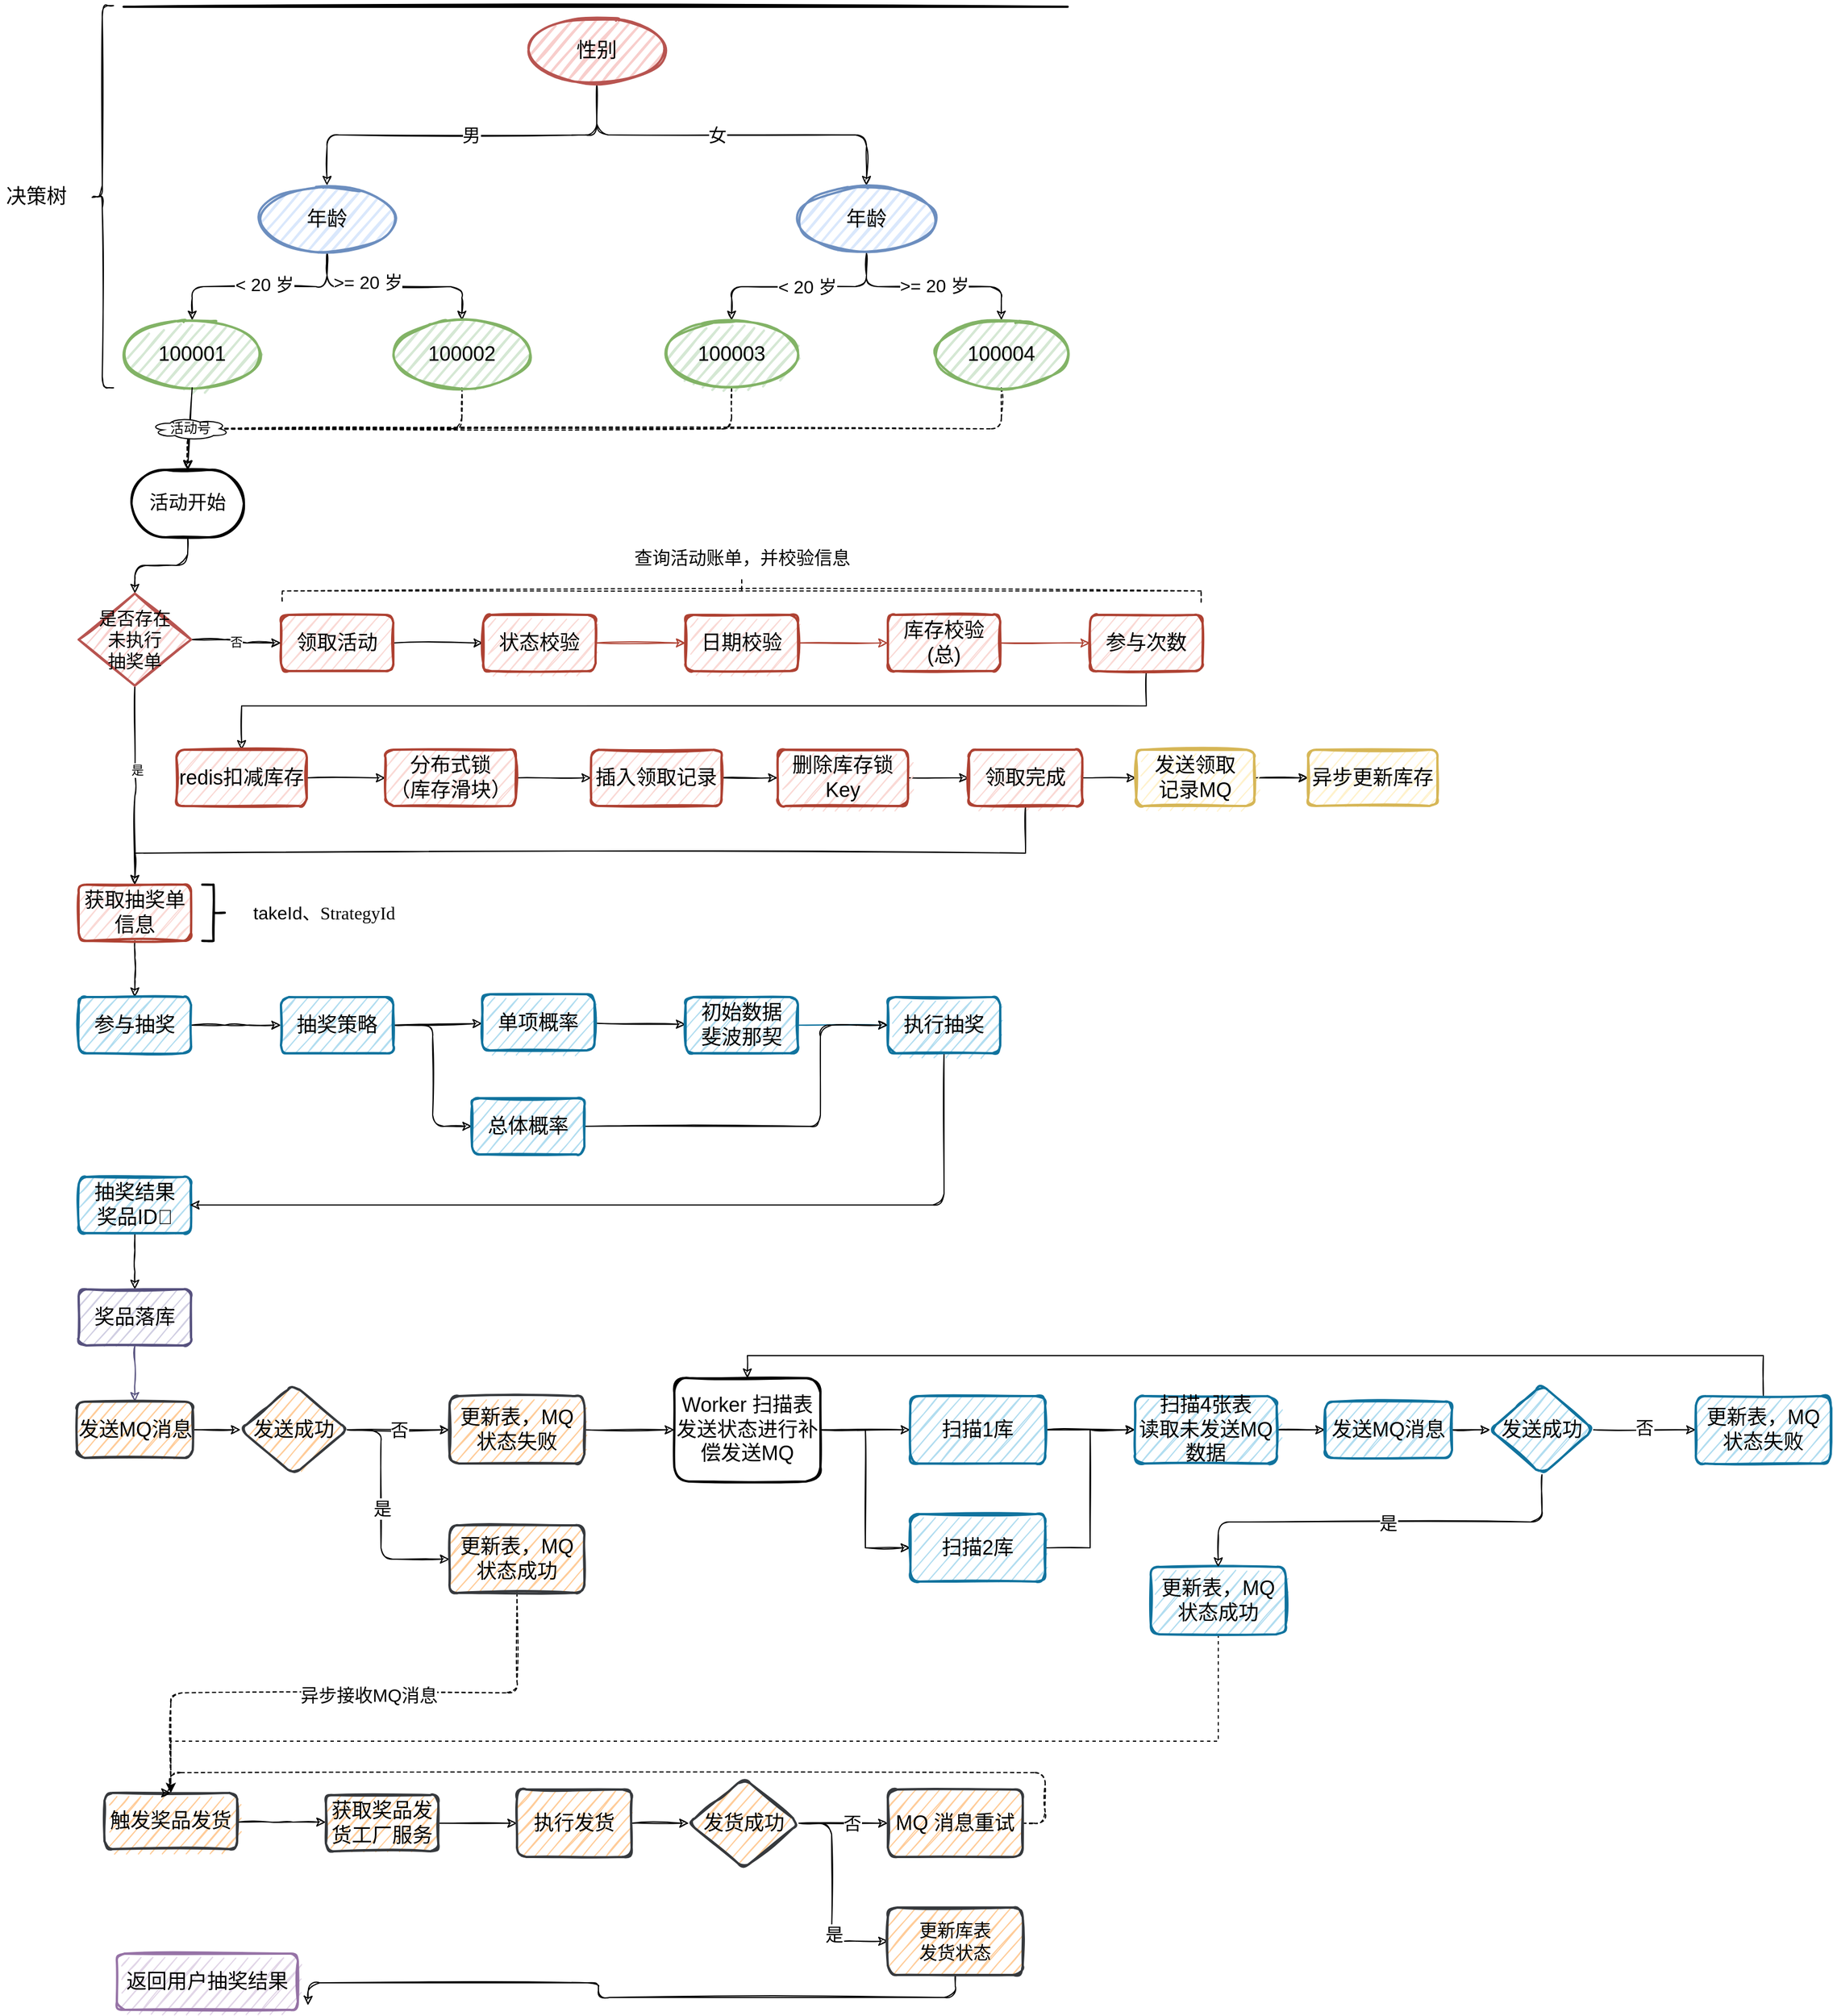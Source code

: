 <mxfile version="14.5.1" type="device" pages="4"><diagram id="vXGlkZkOUuBDMCx0TaZ9" name="主流程"><mxGraphModel dx="1038" dy="1776" grid="0" gridSize="10" guides="1" tooltips="1" connect="1" arrows="1" fold="1" page="1" pageScale="1" pageWidth="827" pageHeight="1169" math="0" shadow="0"><root><mxCell id="0"/><mxCell id="1" parent="0"/><mxCell id="6XH0-8EDcf9ullUSbxHj-54" style="edgeStyle=elbowEdgeStyle;sketch=1;orthogonalLoop=1;jettySize=auto;elbow=vertical;html=1;exitX=0.5;exitY=1;exitDx=0;exitDy=0;exitPerimeter=0;entryX=0.5;entryY=0;entryDx=0;entryDy=0;entryPerimeter=0;" parent="1" source="6XH0-8EDcf9ullUSbxHj-1" target="6XH0-8EDcf9ullUSbxHj-55" edge="1"><mxGeometry relative="1" as="geometry"><mxPoint x="131" y="120" as="targetPoint"/></mxGeometry></mxCell><mxCell id="6XH0-8EDcf9ullUSbxHj-1" value="&lt;font style=&quot;font-size: 17px&quot;&gt;活动开始&lt;/font&gt;" style="strokeWidth=2;html=1;shape=mxgraph.flowchart.terminator;whiteSpace=wrap;sketch=1;rounded=1;" parent="1" vertex="1"><mxGeometry x="128" y="-9" width="100" height="60" as="geometry"/></mxCell><mxCell id="6XH0-8EDcf9ullUSbxHj-8" value="" style="edgeStyle=none;sketch=1;orthogonalLoop=1;jettySize=auto;html=1;" parent="1" source="6XH0-8EDcf9ullUSbxHj-4" target="6XH0-8EDcf9ullUSbxHj-7" edge="1"><mxGeometry relative="1" as="geometry"/></mxCell><mxCell id="6XH0-8EDcf9ullUSbxHj-4" value="&lt;font style=&quot;font-size: 18px&quot;&gt;领取活动&lt;/font&gt;" style="whiteSpace=wrap;html=1;absoluteArcSize=1;arcSize=14;strokeWidth=2;sketch=1;fillColor=#fad9d5;strokeColor=#ae4132;rounded=1;" parent="1" vertex="1"><mxGeometry x="261" y="120" width="100" height="50" as="geometry"/></mxCell><mxCell id="6XH0-8EDcf9ullUSbxHj-50" style="edgeStyle=elbowEdgeStyle;sketch=1;orthogonalLoop=1;jettySize=auto;elbow=vertical;html=1;exitX=0.5;exitY=1;exitDx=0;exitDy=0;entryX=0.5;entryY=0;entryDx=0;entryDy=0;" parent="1" source="6XH0-8EDcf9ullUSbxHj-48" target="6XH0-8EDcf9ullUSbxHj-19" edge="1"><mxGeometry relative="1" as="geometry"/></mxCell><mxCell id="6XH0-8EDcf9ullUSbxHj-48" value="&lt;font style=&quot;font-size: 18px&quot;&gt;获取抽奖单信息&lt;/font&gt;" style="whiteSpace=wrap;html=1;absoluteArcSize=1;arcSize=14;strokeWidth=2;sketch=1;fillColor=#fad9d5;strokeColor=#ae4132;rounded=1;" parent="1" vertex="1"><mxGeometry x="81" y="360" width="100" height="50" as="geometry"/></mxCell><mxCell id="6XH0-8EDcf9ullUSbxHj-23" value="" style="edgeStyle=elbowEdgeStyle;sketch=1;orthogonalLoop=1;jettySize=auto;elbow=vertical;html=1;fillColor=#b1ddf0;" parent="1" source="6XH0-8EDcf9ullUSbxHj-19" target="6XH0-8EDcf9ullUSbxHj-22" edge="1"><mxGeometry relative="1" as="geometry"/></mxCell><mxCell id="6XH0-8EDcf9ullUSbxHj-19" value="&lt;font style=&quot;font-size: 18px&quot;&gt;参与抽奖&lt;/font&gt;" style="whiteSpace=wrap;html=1;absoluteArcSize=1;arcSize=14;strokeWidth=2;sketch=1;fillColor=#b1ddf0;strokeColor=#10739e;rounded=1;" parent="1" vertex="1"><mxGeometry x="81" y="460" width="100" height="50" as="geometry"/></mxCell><mxCell id="6XH0-8EDcf9ullUSbxHj-41" value="" style="edgeStyle=elbowEdgeStyle;sketch=1;orthogonalLoop=1;jettySize=auto;elbow=vertical;html=1;" parent="1" source="6XH0-8EDcf9ullUSbxHj-37" target="6XH0-8EDcf9ullUSbxHj-40" edge="1"><mxGeometry relative="1" as="geometry"/></mxCell><mxCell id="6XH0-8EDcf9ullUSbxHj-37" value="&lt;font style=&quot;font-size: 18px&quot;&gt;抽奖结果&lt;br&gt;奖品ID🏅&lt;/font&gt;" style="whiteSpace=wrap;html=1;absoluteArcSize=1;arcSize=14;strokeWidth=2;sketch=1;fillColor=#b1ddf0;strokeColor=#10739e;rounded=1;" parent="1" vertex="1"><mxGeometry x="81" y="620" width="100" height="50" as="geometry"/></mxCell><mxCell id="6XH0-8EDcf9ullUSbxHj-43" value="" style="edgeStyle=elbowEdgeStyle;sketch=1;orthogonalLoop=1;jettySize=auto;elbow=vertical;html=1;fillColor=#d0cee2;strokeColor=#56517e;" parent="1" source="6XH0-8EDcf9ullUSbxHj-40" target="6XH0-8EDcf9ullUSbxHj-42" edge="1"><mxGeometry relative="1" as="geometry"/></mxCell><mxCell id="6XH0-8EDcf9ullUSbxHj-40" value="&lt;font style=&quot;font-size: 18px&quot;&gt;奖品落库&lt;/font&gt;" style="whiteSpace=wrap;html=1;absoluteArcSize=1;arcSize=14;strokeWidth=2;sketch=1;fillColor=#d0cee2;strokeColor=#56517e;rounded=1;" parent="1" vertex="1"><mxGeometry x="81" y="720" width="100" height="50" as="geometry"/></mxCell><mxCell id="6XH0-8EDcf9ullUSbxHj-45" value="" style="edgeStyle=elbowEdgeStyle;sketch=1;orthogonalLoop=1;jettySize=auto;elbow=vertical;html=1;dashed=1;entryX=0.5;entryY=0;entryDx=0;entryDy=0;" parent="1" source="-R9svivSNMf1CffQlSae-5" target="6XH0-8EDcf9ullUSbxHj-44" edge="1"><mxGeometry relative="1" as="geometry"/></mxCell><mxCell id="-R9svivSNMf1CffQlSae-14" value="&lt;font style=&quot;font-size: 16px&quot;&gt;异步接收MQ消息&lt;/font&gt;" style="edgeLabel;html=1;align=center;verticalAlign=middle;resizable=0;points=[];rounded=1;" parent="6XH0-8EDcf9ullUSbxHj-45" vertex="1" connectable="0"><mxGeometry x="-0.509" y="2" relative="1" as="geometry"><mxPoint x="-102" as="offset"/></mxGeometry></mxCell><mxCell id="-R9svivSNMf1CffQlSae-4" value="" style="edgeStyle=orthogonalEdgeStyle;orthogonalLoop=1;jettySize=auto;html=1;sketch=1;" parent="1" source="6XH0-8EDcf9ullUSbxHj-42" target="-R9svivSNMf1CffQlSae-3" edge="1"><mxGeometry relative="1" as="geometry"/></mxCell><mxCell id="6XH0-8EDcf9ullUSbxHj-42" value="&lt;font style=&quot;font-size: 18px&quot;&gt;发送MQ消息&lt;/font&gt;" style="whiteSpace=wrap;html=1;absoluteArcSize=1;arcSize=14;strokeWidth=2;sketch=1;fillColor=#ffcc99;strokeColor=#36393d;rounded=1;" parent="1" vertex="1"><mxGeometry x="79.5" y="820" width="103" height="50" as="geometry"/></mxCell><mxCell id="6XH0-8EDcf9ullUSbxHj-47" value="" style="edgeStyle=elbowEdgeStyle;sketch=1;orthogonalLoop=1;jettySize=auto;elbow=vertical;html=1;fillColor=#d5e8d4;" parent="1" source="6XH0-8EDcf9ullUSbxHj-44" target="6XH0-8EDcf9ullUSbxHj-46" edge="1"><mxGeometry relative="1" as="geometry"/></mxCell><mxCell id="6XH0-8EDcf9ullUSbxHj-44" value="&lt;font style=&quot;font-size: 18px&quot;&gt;触发奖品发货&lt;/font&gt;" style="whiteSpace=wrap;html=1;absoluteArcSize=1;arcSize=14;strokeWidth=2;sketch=1;fillColor=#ffcc99;strokeColor=#36393d;rounded=1;" parent="1" vertex="1"><mxGeometry x="104" y="1168" width="118" height="50" as="geometry"/></mxCell><mxCell id="-R9svivSNMf1CffQlSae-16" value="" style="edgeStyle=orthogonalEdgeStyle;sketch=1;orthogonalLoop=1;jettySize=auto;html=1;" parent="1" source="6XH0-8EDcf9ullUSbxHj-46" target="-R9svivSNMf1CffQlSae-15" edge="1"><mxGeometry relative="1" as="geometry"/></mxCell><mxCell id="6XH0-8EDcf9ullUSbxHj-46" value="&lt;font style=&quot;font-size: 18px&quot;&gt;获取奖品发货工厂服务&lt;/font&gt;" style="whiteSpace=wrap;html=1;absoluteArcSize=1;arcSize=14;strokeWidth=2;sketch=1;fillColor=#ffcc99;strokeColor=#36393d;rounded=1;" parent="1" vertex="1"><mxGeometry x="301" y="1170" width="100" height="50" as="geometry"/></mxCell><mxCell id="6XH0-8EDcf9ullUSbxHj-28" style="edgeStyle=orthogonalEdgeStyle;sketch=1;orthogonalLoop=1;jettySize=auto;html=1;exitX=1;exitY=0.5;exitDx=0;exitDy=0;entryX=0;entryY=0.5;entryDx=0;entryDy=0;" parent="1" source="6XH0-8EDcf9ullUSbxHj-22" target="6XH0-8EDcf9ullUSbxHj-24" edge="1"><mxGeometry relative="1" as="geometry"/></mxCell><mxCell id="6XH0-8EDcf9ullUSbxHj-29" style="edgeStyle=none;sketch=1;orthogonalLoop=1;jettySize=auto;html=1;exitX=1;exitY=0.5;exitDx=0;exitDy=0;fillColor=#b1ddf0;" parent="1" source="6XH0-8EDcf9ullUSbxHj-22" target="6XH0-8EDcf9ullUSbxHj-26" edge="1"><mxGeometry relative="1" as="geometry"/></mxCell><mxCell id="6XH0-8EDcf9ullUSbxHj-22" value="&lt;font style=&quot;font-size: 18px&quot;&gt;抽奖策略&lt;/font&gt;" style="whiteSpace=wrap;html=1;absoluteArcSize=1;arcSize=14;strokeWidth=2;sketch=1;fillColor=#b1ddf0;strokeColor=#10739e;rounded=1;" parent="1" vertex="1"><mxGeometry x="261" y="460" width="100" height="50" as="geometry"/></mxCell><mxCell id="6XH0-8EDcf9ullUSbxHj-31" value="" style="edgeStyle=none;sketch=1;orthogonalLoop=1;jettySize=auto;html=1;fillColor=#b1ddf0;" parent="1" source="6XH0-8EDcf9ullUSbxHj-26" target="6XH0-8EDcf9ullUSbxHj-30" edge="1"><mxGeometry relative="1" as="geometry"/></mxCell><mxCell id="6XH0-8EDcf9ullUSbxHj-26" value="&lt;font style=&quot;font-size: 18px&quot;&gt;单项概率&lt;/font&gt;" style="whiteSpace=wrap;html=1;absoluteArcSize=1;arcSize=14;strokeWidth=2;sketch=1;fillColor=#b1ddf0;strokeColor=#10739e;rounded=1;" parent="1" vertex="1"><mxGeometry x="440" y="457.5" width="100" height="50" as="geometry"/></mxCell><mxCell id="6XH0-8EDcf9ullUSbxHj-35" value="" style="edgeStyle=orthogonalEdgeStyle;sketch=1;orthogonalLoop=1;jettySize=auto;html=1;fillColor=#b1ddf0;strokeColor=#10739e;" parent="1" source="6XH0-8EDcf9ullUSbxHj-30" target="6XH0-8EDcf9ullUSbxHj-34" edge="1"><mxGeometry relative="1" as="geometry"/></mxCell><mxCell id="6XH0-8EDcf9ullUSbxHj-30" value="&lt;font style=&quot;font-size: 18px&quot;&gt;初始数据&lt;br&gt;斐波那契&lt;/font&gt;" style="whiteSpace=wrap;html=1;absoluteArcSize=1;arcSize=14;strokeWidth=2;sketch=1;fillColor=#b1ddf0;strokeColor=#10739e;rounded=1;" parent="1" vertex="1"><mxGeometry x="621" y="460" width="100" height="50" as="geometry"/></mxCell><mxCell id="6XH0-8EDcf9ullUSbxHj-39" style="edgeStyle=elbowEdgeStyle;sketch=1;orthogonalLoop=1;jettySize=auto;elbow=vertical;html=1;exitX=0.5;exitY=1;exitDx=0;exitDy=0;" parent="1" source="6XH0-8EDcf9ullUSbxHj-34" edge="1"><mxGeometry relative="1" as="geometry"><mxPoint x="180" y="645" as="targetPoint"/><Array as="points"><mxPoint x="350" y="645"/></Array></mxGeometry></mxCell><mxCell id="6XH0-8EDcf9ullUSbxHj-34" value="&lt;font style=&quot;font-size: 18px&quot;&gt;执行抽奖&lt;/font&gt;" style="whiteSpace=wrap;html=1;absoluteArcSize=1;arcSize=14;strokeWidth=2;sketch=1;fillColor=#b1ddf0;strokeColor=#10739e;rounded=1;" parent="1" vertex="1"><mxGeometry x="801" y="460" width="100" height="50" as="geometry"/></mxCell><mxCell id="6XH0-8EDcf9ullUSbxHj-33" style="edgeStyle=orthogonalEdgeStyle;sketch=1;orthogonalLoop=1;jettySize=auto;html=1;exitX=1;exitY=0.5;exitDx=0;exitDy=0;entryX=0;entryY=0.5;entryDx=0;entryDy=0;" parent="1" source="6XH0-8EDcf9ullUSbxHj-24" target="6XH0-8EDcf9ullUSbxHj-34" edge="1"><mxGeometry relative="1" as="geometry"><Array as="points"><mxPoint x="741" y="575"/><mxPoint x="741" y="485"/></Array></mxGeometry></mxCell><mxCell id="6XH0-8EDcf9ullUSbxHj-24" value="&lt;font style=&quot;font-size: 18px&quot;&gt;总体概率&lt;/font&gt;" style="whiteSpace=wrap;html=1;absoluteArcSize=1;arcSize=14;strokeWidth=2;sketch=1;fillColor=#b1ddf0;strokeColor=#10739e;rounded=1;" parent="1" vertex="1"><mxGeometry x="431" y="550" width="100" height="50" as="geometry"/></mxCell><mxCell id="6XH0-8EDcf9ullUSbxHj-10" value="" style="edgeStyle=none;sketch=1;orthogonalLoop=1;jettySize=auto;html=1;fillColor=#fad9d5;strokeColor=#ae4132;" parent="1" source="6XH0-8EDcf9ullUSbxHj-7" target="6XH0-8EDcf9ullUSbxHj-9" edge="1"><mxGeometry relative="1" as="geometry"/></mxCell><mxCell id="6XH0-8EDcf9ullUSbxHj-7" value="&lt;font style=&quot;font-size: 18px&quot;&gt;状态校验&lt;/font&gt;" style="whiteSpace=wrap;html=1;absoluteArcSize=1;arcSize=14;strokeWidth=2;sketch=1;fillColor=#fad9d5;strokeColor=#ae4132;rounded=1;" parent="1" vertex="1"><mxGeometry x="441" y="120" width="100" height="50" as="geometry"/></mxCell><mxCell id="6XH0-8EDcf9ullUSbxHj-12" value="" style="edgeStyle=none;sketch=1;orthogonalLoop=1;jettySize=auto;html=1;fillColor=#fad9d5;strokeColor=#ae4132;" parent="1" source="6XH0-8EDcf9ullUSbxHj-9" target="6XH0-8EDcf9ullUSbxHj-11" edge="1"><mxGeometry relative="1" as="geometry"/></mxCell><mxCell id="6XH0-8EDcf9ullUSbxHj-9" value="&lt;font style=&quot;font-size: 18px&quot;&gt;日期校验&lt;/font&gt;" style="whiteSpace=wrap;html=1;absoluteArcSize=1;arcSize=14;strokeWidth=2;sketch=1;fillColor=#fad9d5;strokeColor=#ae4132;rounded=1;" parent="1" vertex="1"><mxGeometry x="621" y="120" width="100" height="50" as="geometry"/></mxCell><mxCell id="6XH0-8EDcf9ullUSbxHj-14" value="" style="edgeStyle=none;sketch=1;orthogonalLoop=1;jettySize=auto;html=1;fillColor=#fad9d5;strokeColor=#ae4132;" parent="1" source="6XH0-8EDcf9ullUSbxHj-11" target="6XH0-8EDcf9ullUSbxHj-13" edge="1"><mxGeometry relative="1" as="geometry"/></mxCell><mxCell id="6XH0-8EDcf9ullUSbxHj-11" value="&lt;font style=&quot;font-size: 18px&quot;&gt;库存校验(总)&lt;/font&gt;" style="whiteSpace=wrap;html=1;absoluteArcSize=1;arcSize=14;strokeWidth=2;sketch=1;fillColor=#fad9d5;strokeColor=#ae4132;rounded=1;" parent="1" vertex="1"><mxGeometry x="801" y="120" width="100" height="50" as="geometry"/></mxCell><mxCell id="OYBMgacZCosZqBDJYHQr-8" style="edgeStyle=orthogonalEdgeStyle;rounded=0;orthogonalLoop=1;jettySize=auto;html=1;entryX=0.5;entryY=0;entryDx=0;entryDy=0;sketch=1;" parent="1" source="6XH0-8EDcf9ullUSbxHj-13" target="OYBMgacZCosZqBDJYHQr-1" edge="1"><mxGeometry relative="1" as="geometry"><Array as="points"><mxPoint x="1031" y="201"/><mxPoint x="226" y="201"/></Array></mxGeometry></mxCell><mxCell id="6XH0-8EDcf9ullUSbxHj-13" value="&lt;font style=&quot;font-size: 18px&quot;&gt;参与次数&lt;/font&gt;" style="whiteSpace=wrap;html=1;absoluteArcSize=1;arcSize=14;strokeWidth=2;sketch=1;fillColor=#fad9d5;strokeColor=#ae4132;rounded=1;" parent="1" vertex="1"><mxGeometry x="981" y="120" width="100" height="50" as="geometry"/></mxCell><mxCell id="6XH0-8EDcf9ullUSbxHj-51" value="" style="strokeWidth=2;html=1;shape=mxgraph.flowchart.annotation_2;align=left;labelPosition=right;pointerEvents=1;sketch=1;gradientColor=none;rotation=-180;rounded=1;" parent="1" vertex="1"><mxGeometry x="191" y="360" width="20" height="50" as="geometry"/></mxCell><mxCell id="6XH0-8EDcf9ullUSbxHj-52" value="&lt;font style=&quot;font-size: 16px&quot;&gt;&lt;span&gt;takeId、&lt;/span&gt;&lt;span style=&quot;background-color: rgb(255 , 255 , 255) ; font-family: &amp;#34;menlo&amp;#34;&quot;&gt;StrategyId&lt;/span&gt;&lt;/font&gt;" style="text;html=1;align=center;verticalAlign=middle;resizable=0;points=[];autosize=1;rounded=1;fontSize=16;" parent="1" vertex="1"><mxGeometry x="225" y="373.5" width="148" height="23" as="geometry"/></mxCell><mxCell id="6XH0-8EDcf9ullUSbxHj-56" value="否" style="edgeStyle=elbowEdgeStyle;sketch=1;orthogonalLoop=1;jettySize=auto;elbow=horizontal;html=1;exitX=1;exitY=0.5;exitDx=0;exitDy=0;exitPerimeter=0;entryX=0;entryY=0.5;entryDx=0;entryDy=0;" parent="1" source="6XH0-8EDcf9ullUSbxHj-55" target="6XH0-8EDcf9ullUSbxHj-4" edge="1"><mxGeometry relative="1" as="geometry"><mxPoint x="181" y="190" as="targetPoint"/></mxGeometry></mxCell><mxCell id="6XH0-8EDcf9ullUSbxHj-57" style="edgeStyle=elbowEdgeStyle;sketch=1;orthogonalLoop=1;jettySize=auto;elbow=vertical;html=1;exitX=0.5;exitY=1;exitDx=0;exitDy=0;exitPerimeter=0;entryX=0.5;entryY=0;entryDx=0;entryDy=0;" parent="1" source="6XH0-8EDcf9ullUSbxHj-55" target="6XH0-8EDcf9ullUSbxHj-48" edge="1"><mxGeometry relative="1" as="geometry"/></mxCell><mxCell id="6XH0-8EDcf9ullUSbxHj-58" value="是" style="edgeLabel;html=1;align=center;verticalAlign=middle;resizable=0;points=[];rounded=1;" parent="6XH0-8EDcf9ullUSbxHj-57" vertex="1" connectable="0"><mxGeometry x="0.005" y="14" relative="1" as="geometry"><mxPoint x="-12" y="-14" as="offset"/></mxGeometry></mxCell><mxCell id="6XH0-8EDcf9ullUSbxHj-55" value="&lt;font style=&quot;font-size: 16px&quot;&gt;是否存在&lt;br&gt;未执行&lt;br&gt;抽奖单&lt;/font&gt;" style="strokeWidth=2;html=1;shape=mxgraph.flowchart.decision;whiteSpace=wrap;sketch=1;fillColor=#f8cecc;strokeColor=#b85450;rounded=1;" parent="1" vertex="1"><mxGeometry x="81" y="101" width="100" height="82" as="geometry"/></mxCell><mxCell id="6XH0-8EDcf9ullUSbxHj-59" value="" style="strokeWidth=1;html=1;shape=mxgraph.flowchart.annotation_2;align=left;labelPosition=right;pointerEvents=1;sketch=1;gradientColor=none;rotation=90;dashed=1;rounded=1;" parent="1" vertex="1"><mxGeometry x="661" y="-310" width="20" height="817.5" as="geometry"/></mxCell><mxCell id="6XH0-8EDcf9ullUSbxHj-60" value="&lt;font style=&quot;font-size: 16px&quot;&gt;查询活动账单，并校验信息&lt;/font&gt;" style="text;html=1;align=center;verticalAlign=middle;resizable=0;points=[];autosize=1;rounded=1;" parent="1" vertex="1"><mxGeometry x="570" y="60" width="202" height="18" as="geometry"/></mxCell><mxCell id="PpdrGsxcxqGXUW3jAKNM-9" style="edgeStyle=orthogonalEdgeStyle;sketch=1;orthogonalLoop=1;jettySize=auto;html=1;exitX=0.5;exitY=1;exitDx=0;exitDy=0;entryX=0.5;entryY=0;entryDx=0;entryDy=0;" parent="1" source="PpdrGsxcxqGXUW3jAKNM-1" target="PpdrGsxcxqGXUW3jAKNM-2" edge="1"><mxGeometry relative="1" as="geometry"/></mxCell><mxCell id="PpdrGsxcxqGXUW3jAKNM-11" value="&lt;font style=&quot;font-size: 16px&quot;&gt;男&lt;/font&gt;" style="edgeLabel;html=1;align=center;verticalAlign=middle;resizable=0;points=[];rounded=1;" parent="PpdrGsxcxqGXUW3jAKNM-9" vertex="1" connectable="0"><mxGeometry x="-0.05" relative="1" as="geometry"><mxPoint as="offset"/></mxGeometry></mxCell><mxCell id="PpdrGsxcxqGXUW3jAKNM-10" style="edgeStyle=orthogonalEdgeStyle;sketch=1;orthogonalLoop=1;jettySize=auto;html=1;exitX=0.5;exitY=1;exitDx=0;exitDy=0;" parent="1" source="PpdrGsxcxqGXUW3jAKNM-1" target="PpdrGsxcxqGXUW3jAKNM-3" edge="1"><mxGeometry relative="1" as="geometry"/></mxCell><mxCell id="PpdrGsxcxqGXUW3jAKNM-12" value="&lt;font style=&quot;font-size: 16px&quot;&gt;女&lt;/font&gt;" style="edgeLabel;html=1;align=center;verticalAlign=middle;resizable=0;points=[];rounded=1;" parent="PpdrGsxcxqGXUW3jAKNM-10" vertex="1" connectable="0"><mxGeometry x="-0.082" relative="1" as="geometry"><mxPoint as="offset"/></mxGeometry></mxCell><mxCell id="PpdrGsxcxqGXUW3jAKNM-1" value="&lt;font style=&quot;font-size: 18px&quot;&gt;性别&lt;/font&gt;" style="ellipse;whiteSpace=wrap;html=1;strokeWidth=2;fillWeight=2;hachureGap=8;fillColor=#f8cecc;fillStyle=dots;sketch=1;strokeColor=#b85450;rounded=1;" parent="1" vertex="1"><mxGeometry x="482" y="-412" width="120" height="60" as="geometry"/></mxCell><mxCell id="PpdrGsxcxqGXUW3jAKNM-13" style="edgeStyle=orthogonalEdgeStyle;sketch=1;orthogonalLoop=1;jettySize=auto;html=1;exitX=0.5;exitY=1;exitDx=0;exitDy=0;" parent="1" source="PpdrGsxcxqGXUW3jAKNM-2" target="PpdrGsxcxqGXUW3jAKNM-6" edge="1"><mxGeometry relative="1" as="geometry"/></mxCell><mxCell id="PpdrGsxcxqGXUW3jAKNM-15" value="&amp;lt; 20 岁" style="edgeLabel;html=1;align=center;verticalAlign=middle;resizable=0;points=[];rounded=1;fontSize=16;" parent="PpdrGsxcxqGXUW3jAKNM-13" vertex="1" connectable="0"><mxGeometry x="-0.044" y="-2" relative="1" as="geometry"><mxPoint as="offset"/></mxGeometry></mxCell><mxCell id="PpdrGsxcxqGXUW3jAKNM-14" style="edgeStyle=orthogonalEdgeStyle;sketch=1;orthogonalLoop=1;jettySize=auto;html=1;exitX=0.5;exitY=1;exitDx=0;exitDy=0;entryX=0.5;entryY=0;entryDx=0;entryDy=0;" parent="1" source="PpdrGsxcxqGXUW3jAKNM-2" target="PpdrGsxcxqGXUW3jAKNM-7" edge="1"><mxGeometry relative="1" as="geometry"/></mxCell><mxCell id="PpdrGsxcxqGXUW3jAKNM-16" value="&lt;font style=&quot;font-size: 16px&quot;&gt;&amp;gt;= 20 岁&lt;/font&gt;" style="edgeLabel;html=1;align=center;verticalAlign=middle;resizable=0;points=[];rounded=1;" parent="PpdrGsxcxqGXUW3jAKNM-14" vertex="1" connectable="0"><mxGeometry x="-0.267" y="4" relative="1" as="geometry"><mxPoint as="offset"/></mxGeometry></mxCell><mxCell id="PpdrGsxcxqGXUW3jAKNM-2" value="&lt;font style=&quot;font-size: 18px&quot;&gt;年龄&lt;/font&gt;" style="ellipse;whiteSpace=wrap;html=1;strokeWidth=2;fillWeight=2;hachureGap=8;fillColor=#dae8fc;fillStyle=dots;sketch=1;strokeColor=#6c8ebf;rounded=1;" parent="1" vertex="1"><mxGeometry x="242" y="-262" width="120" height="60" as="geometry"/></mxCell><mxCell id="PpdrGsxcxqGXUW3jAKNM-19" style="edgeStyle=orthogonalEdgeStyle;sketch=1;orthogonalLoop=1;jettySize=auto;html=1;exitX=0.5;exitY=1;exitDx=0;exitDy=0;entryX=0.5;entryY=0;entryDx=0;entryDy=0;" parent="1" source="PpdrGsxcxqGXUW3jAKNM-3" target="PpdrGsxcxqGXUW3jAKNM-17" edge="1"><mxGeometry relative="1" as="geometry"/></mxCell><mxCell id="PpdrGsxcxqGXUW3jAKNM-21" value="&lt;font style=&quot;font-size: 16px&quot;&gt;&amp;lt; 20 岁&lt;/font&gt;" style="edgeLabel;html=1;align=center;verticalAlign=middle;resizable=0;points=[];rounded=1;" parent="PpdrGsxcxqGXUW3jAKNM-19" vertex="1" connectable="0"><mxGeometry x="-0.078" relative="1" as="geometry"><mxPoint as="offset"/></mxGeometry></mxCell><mxCell id="PpdrGsxcxqGXUW3jAKNM-20" style="edgeStyle=orthogonalEdgeStyle;sketch=1;orthogonalLoop=1;jettySize=auto;html=1;exitX=0.5;exitY=1;exitDx=0;exitDy=0;" parent="1" source="PpdrGsxcxqGXUW3jAKNM-3" target="PpdrGsxcxqGXUW3jAKNM-18" edge="1"><mxGeometry relative="1" as="geometry"/></mxCell><mxCell id="PpdrGsxcxqGXUW3jAKNM-22" value="&lt;font style=&quot;font-size: 16px&quot;&gt;&amp;gt;= 20 岁&lt;/font&gt;" style="edgeLabel;html=1;align=center;verticalAlign=middle;resizable=0;points=[];rounded=1;" parent="PpdrGsxcxqGXUW3jAKNM-20" vertex="1" connectable="0"><mxGeometry y="1" relative="1" as="geometry"><mxPoint as="offset"/></mxGeometry></mxCell><mxCell id="PpdrGsxcxqGXUW3jAKNM-3" value="&lt;font style=&quot;font-size: 18px&quot;&gt;年龄&lt;/font&gt;" style="ellipse;whiteSpace=wrap;html=1;strokeWidth=2;fillWeight=2;hachureGap=8;fillColor=#dae8fc;fillStyle=dots;sketch=1;strokeColor=#6c8ebf;rounded=1;" parent="1" vertex="1"><mxGeometry x="722" y="-262" width="120" height="60" as="geometry"/></mxCell><mxCell id="PpdrGsxcxqGXUW3jAKNM-6" value="&lt;font style=&quot;font-size: 18px&quot;&gt;100001&lt;/font&gt;" style="ellipse;whiteSpace=wrap;html=1;strokeWidth=2;fillWeight=2;hachureGap=8;fillColor=#d5e8d4;fillStyle=dots;sketch=1;strokeColor=#82b366;rounded=1;" parent="1" vertex="1"><mxGeometry x="122" y="-142" width="120" height="60" as="geometry"/></mxCell><mxCell id="PpdrGsxcxqGXUW3jAKNM-39" style="edgeStyle=orthogonalEdgeStyle;sketch=1;orthogonalLoop=1;jettySize=auto;html=1;exitX=0.5;exitY=1;exitDx=0;exitDy=0;dashed=1;strokeWidth=1;" parent="1" source="PpdrGsxcxqGXUW3jAKNM-7" target="6XH0-8EDcf9ullUSbxHj-1" edge="1"><mxGeometry relative="1" as="geometry"/></mxCell><mxCell id="PpdrGsxcxqGXUW3jAKNM-7" value="&lt;span style=&quot;font-size: 18px&quot;&gt;100002&lt;/span&gt;" style="ellipse;whiteSpace=wrap;html=1;strokeWidth=2;fillWeight=2;hachureGap=8;fillColor=#d5e8d4;fillStyle=dots;sketch=1;strokeColor=#82b366;rounded=1;" parent="1" vertex="1"><mxGeometry x="362" y="-142" width="120" height="60" as="geometry"/></mxCell><mxCell id="PpdrGsxcxqGXUW3jAKNM-40" style="edgeStyle=orthogonalEdgeStyle;sketch=1;orthogonalLoop=1;jettySize=auto;html=1;exitX=0.5;exitY=1;exitDx=0;exitDy=0;dashed=1;strokeWidth=1;" parent="1" source="PpdrGsxcxqGXUW3jAKNM-17" target="6XH0-8EDcf9ullUSbxHj-1" edge="1"><mxGeometry relative="1" as="geometry"/></mxCell><mxCell id="PpdrGsxcxqGXUW3jAKNM-17" value="&lt;span style=&quot;font-size: 18px&quot;&gt;100003&lt;/span&gt;" style="ellipse;whiteSpace=wrap;html=1;strokeWidth=2;fillWeight=2;hachureGap=8;fillColor=#d5e8d4;fillStyle=dots;sketch=1;strokeColor=#82b366;rounded=1;" parent="1" vertex="1"><mxGeometry x="602" y="-142" width="120" height="60" as="geometry"/></mxCell><mxCell id="PpdrGsxcxqGXUW3jAKNM-41" style="edgeStyle=orthogonalEdgeStyle;sketch=1;orthogonalLoop=1;jettySize=auto;html=1;exitX=0.5;exitY=1;exitDx=0;exitDy=0;entryX=0.5;entryY=0;entryDx=0;entryDy=0;entryPerimeter=0;dashed=1;strokeWidth=1;" parent="1" source="PpdrGsxcxqGXUW3jAKNM-18" target="6XH0-8EDcf9ullUSbxHj-1" edge="1"><mxGeometry relative="1" as="geometry"/></mxCell><mxCell id="PpdrGsxcxqGXUW3jAKNM-18" value="&lt;span style=&quot;font-size: 18px&quot;&gt;100004&lt;/span&gt;" style="ellipse;whiteSpace=wrap;html=1;strokeWidth=2;fillWeight=2;hachureGap=8;fillColor=#d5e8d4;fillStyle=dots;sketch=1;strokeColor=#82b366;rounded=1;" parent="1" vertex="1"><mxGeometry x="842" y="-142" width="120" height="60" as="geometry"/></mxCell><mxCell id="PpdrGsxcxqGXUW3jAKNM-32" value="" style="endArrow=classic;html=1;exitX=0.5;exitY=1;exitDx=0;exitDy=0;entryX=0.5;entryY=0;entryDx=0;entryDy=0;entryPerimeter=0;sketch=1;" parent="1" source="PpdrGsxcxqGXUW3jAKNM-6" target="6XH0-8EDcf9ullUSbxHj-1" edge="1"><mxGeometry relative="1" as="geometry"><mxPoint x="361" y="-40" as="sourcePoint"/><mxPoint x="291" y="-20" as="targetPoint"/></mxGeometry></mxCell><mxCell id="PpdrGsxcxqGXUW3jAKNM-33" value="活动号" style="shape=cloud;html=1;outlineConnect=0;rounded=1;" parent="PpdrGsxcxqGXUW3jAKNM-32" vertex="1"><mxGeometry width="70" height="20" relative="1" as="geometry"><mxPoint x="-35" y="-10" as="offset"/></mxGeometry></mxCell><mxCell id="PpdrGsxcxqGXUW3jAKNM-34" value="" style="shape=curlyBracket;whiteSpace=wrap;html=1;sketch=1;rounded=1;" parent="1" vertex="1"><mxGeometry x="92" y="-422" width="20" height="340" as="geometry"/></mxCell><mxCell id="PpdrGsxcxqGXUW3jAKNM-37" value="&lt;font style=&quot;font-size: 18px&quot;&gt;决策树&lt;/font&gt;" style="text;html=1;align=center;verticalAlign=middle;resizable=0;points=[];autosize=1;rounded=1;" parent="1" vertex="1"><mxGeometry x="11" y="-261.5" width="64" height="19" as="geometry"/></mxCell><mxCell id="PpdrGsxcxqGXUW3jAKNM-38" value="" style="line;strokeWidth=2;html=1;sketch=1;rounded=1;" parent="1" vertex="1"><mxGeometry x="121" y="-426" width="840" height="10" as="geometry"/></mxCell><mxCell id="-R9svivSNMf1CffQlSae-6" value="" style="edgeStyle=orthogonalEdgeStyle;orthogonalLoop=1;jettySize=auto;html=1;sketch=1;entryX=0;entryY=0.5;entryDx=0;entryDy=0;" parent="1" source="-R9svivSNMf1CffQlSae-3" target="-R9svivSNMf1CffQlSae-5" edge="1"><mxGeometry relative="1" as="geometry"><Array as="points"><mxPoint x="350" y="845"/><mxPoint x="350" y="960"/></Array></mxGeometry></mxCell><mxCell id="-R9svivSNMf1CffQlSae-7" value="&lt;font style=&quot;font-size: 16px&quot;&gt;是&lt;/font&gt;" style="edgeLabel;html=1;align=center;verticalAlign=middle;resizable=0;points=[];rounded=1;" parent="-R9svivSNMf1CffQlSae-6" vertex="1" connectable="0"><mxGeometry x="-0.033" y="1" relative="1" as="geometry"><mxPoint as="offset"/></mxGeometry></mxCell><mxCell id="-R9svivSNMf1CffQlSae-13" value="&lt;font style=&quot;font-size: 16px&quot;&gt;否&lt;/font&gt;" style="edgeStyle=orthogonalEdgeStyle;sketch=1;orthogonalLoop=1;jettySize=auto;html=1;exitX=1;exitY=0.5;exitDx=0;exitDy=0;entryX=0;entryY=0.5;entryDx=0;entryDy=0;" parent="1" source="-R9svivSNMf1CffQlSae-3" target="-R9svivSNMf1CffQlSae-8" edge="1"><mxGeometry relative="1" as="geometry"/></mxCell><mxCell id="-R9svivSNMf1CffQlSae-3" value="&lt;font style=&quot;font-size: 18px&quot;&gt;发送成功&lt;/font&gt;" style="rhombus;whiteSpace=wrap;html=1;strokeColor=#36393d;strokeWidth=2;fillColor=#ffcc99;arcSize=14;sketch=1;rounded=1;" parent="1" vertex="1"><mxGeometry x="225" y="805" width="95" height="80" as="geometry"/></mxCell><mxCell id="-R9svivSNMf1CffQlSae-5" value="&lt;font style=&quot;font-size: 18px&quot;&gt;更新表，MQ状态成功&lt;/font&gt;" style="whiteSpace=wrap;html=1;strokeColor=#36393d;strokeWidth=2;fillColor=#ffcc99;arcSize=14;sketch=1;rounded=1;" parent="1" vertex="1"><mxGeometry x="411" y="930" width="120" height="60" as="geometry"/></mxCell><mxCell id="-R9svivSNMf1CffQlSae-12" value="" style="edgeStyle=orthogonalEdgeStyle;orthogonalLoop=1;jettySize=auto;html=1;sketch=1;" parent="1" source="-R9svivSNMf1CffQlSae-8" target="-R9svivSNMf1CffQlSae-11" edge="1"><mxGeometry relative="1" as="geometry"/></mxCell><mxCell id="-R9svivSNMf1CffQlSae-8" value="&lt;font style=&quot;font-size: 18px&quot;&gt;更新表，MQ状态失败&lt;/font&gt;" style="whiteSpace=wrap;html=1;strokeColor=#36393d;strokeWidth=2;fillColor=#ffcc99;arcSize=14;sketch=1;rounded=1;" parent="1" vertex="1"><mxGeometry x="411" y="815" width="120" height="60" as="geometry"/></mxCell><mxCell id="grtY7qDk-9TQaA-SVi02-2" value="" style="edgeStyle=orthogonalEdgeStyle;rounded=0;orthogonalLoop=1;jettySize=auto;html=1;sketch=1;" parent="1" source="-R9svivSNMf1CffQlSae-11" target="grtY7qDk-9TQaA-SVi02-1" edge="1"><mxGeometry relative="1" as="geometry"/></mxCell><mxCell id="grtY7qDk-9TQaA-SVi02-18" style="edgeStyle=orthogonalEdgeStyle;rounded=0;sketch=1;orthogonalLoop=1;jettySize=auto;html=1;exitX=1;exitY=0.5;exitDx=0;exitDy=0;entryX=0;entryY=0.5;entryDx=0;entryDy=0;" parent="1" source="-R9svivSNMf1CffQlSae-11" target="grtY7qDk-9TQaA-SVi02-3" edge="1"><mxGeometry relative="1" as="geometry"/></mxCell><mxCell id="-R9svivSNMf1CffQlSae-11" value="&lt;font style=&quot;font-size: 18px&quot;&gt;Worker 扫描表发送状态进行补偿发送MQ&lt;/font&gt;" style="whiteSpace=wrap;html=1;strokeWidth=2;arcSize=14;sketch=1;rounded=1;" parent="1" vertex="1"><mxGeometry x="611" y="799" width="130" height="92" as="geometry"/></mxCell><mxCell id="-R9svivSNMf1CffQlSae-20" value="" style="edgeStyle=orthogonalEdgeStyle;sketch=1;orthogonalLoop=1;jettySize=auto;html=1;" parent="1" source="-R9svivSNMf1CffQlSae-15" target="-R9svivSNMf1CffQlSae-19" edge="1"><mxGeometry relative="1" as="geometry"/></mxCell><mxCell id="-R9svivSNMf1CffQlSae-15" value="&lt;font style=&quot;font-size: 18px&quot;&gt;执行发货&lt;/font&gt;" style="whiteSpace=wrap;html=1;strokeWidth=2;arcSize=14;sketch=1;fillColor=#ffcc99;strokeColor=#36393d;rounded=1;" parent="1" vertex="1"><mxGeometry x="471" y="1165" width="102" height="60" as="geometry"/></mxCell><mxCell id="-R9svivSNMf1CffQlSae-22" value="" style="edgeStyle=orthogonalEdgeStyle;sketch=1;orthogonalLoop=1;jettySize=auto;html=1;entryX=0;entryY=0.5;entryDx=0;entryDy=0;" parent="1" source="-R9svivSNMf1CffQlSae-19" target="-R9svivSNMf1CffQlSae-21" edge="1"><mxGeometry relative="1" as="geometry"><Array as="points"><mxPoint x="751" y="1195"/><mxPoint x="751" y="1300"/></Array></mxGeometry></mxCell><mxCell id="-R9svivSNMf1CffQlSae-25" value="&lt;font style=&quot;font-size: 16px&quot;&gt;是&lt;/font&gt;" style="edgeLabel;html=1;align=center;verticalAlign=middle;resizable=0;points=[];rounded=1;" parent="-R9svivSNMf1CffQlSae-22" vertex="1" connectable="0"><mxGeometry x="0.422" y="-2" relative="1" as="geometry"><mxPoint x="4" y="-2.8" as="offset"/></mxGeometry></mxCell><mxCell id="-R9svivSNMf1CffQlSae-24" style="edgeStyle=orthogonalEdgeStyle;sketch=1;orthogonalLoop=1;jettySize=auto;html=1;exitX=1;exitY=0.5;exitDx=0;exitDy=0;entryX=0;entryY=0.5;entryDx=0;entryDy=0;" parent="1" source="-R9svivSNMf1CffQlSae-19" target="-R9svivSNMf1CffQlSae-23" edge="1"><mxGeometry relative="1" as="geometry"/></mxCell><mxCell id="-R9svivSNMf1CffQlSae-26" value="&lt;font style=&quot;font-size: 16px&quot;&gt;否&lt;/font&gt;" style="edgeLabel;html=1;align=center;verticalAlign=middle;resizable=0;points=[];rounded=1;" parent="-R9svivSNMf1CffQlSae-24" vertex="1" connectable="0"><mxGeometry x="-0.147" relative="1" as="geometry"><mxPoint x="13.33" as="offset"/></mxGeometry></mxCell><mxCell id="-R9svivSNMf1CffQlSae-19" value="&lt;font style=&quot;font-size: 18px&quot;&gt;发货成功&lt;/font&gt;" style="rhombus;whiteSpace=wrap;html=1;strokeWidth=2;arcSize=14;sketch=1;fillColor=#ffcc99;strokeColor=#36393d;rounded=1;" parent="1" vertex="1"><mxGeometry x="624" y="1155" width="98" height="80" as="geometry"/></mxCell><mxCell id="-R9svivSNMf1CffQlSae-29" style="edgeStyle=orthogonalEdgeStyle;sketch=1;orthogonalLoop=1;jettySize=auto;html=1;exitX=0.5;exitY=1;exitDx=0;exitDy=0;" parent="1" source="-R9svivSNMf1CffQlSae-21" edge="1"><mxGeometry relative="1" as="geometry"><mxPoint x="285" y="1357" as="targetPoint"/></mxGeometry></mxCell><mxCell id="-R9svivSNMf1CffQlSae-21" value="&lt;font size=&quot;3&quot;&gt;更新库表&lt;br&gt;发货状态&lt;br&gt;&lt;/font&gt;" style="whiteSpace=wrap;html=1;strokeWidth=2;arcSize=14;sketch=1;fillColor=#ffcc99;strokeColor=#36393d;rounded=1;" parent="1" vertex="1"><mxGeometry x="801" y="1270" width="120" height="60" as="geometry"/></mxCell><mxCell id="-R9svivSNMf1CffQlSae-33" style="edgeStyle=orthogonalEdgeStyle;sketch=1;orthogonalLoop=1;jettySize=auto;html=1;exitX=1;exitY=0.5;exitDx=0;exitDy=0;entryX=0.5;entryY=0;entryDx=0;entryDy=0;dashed=1;" parent="1" source="-R9svivSNMf1CffQlSae-23" target="6XH0-8EDcf9ullUSbxHj-44" edge="1"><mxGeometry relative="1" as="geometry"><Array as="points"><mxPoint x="941" y="1195"/><mxPoint x="941" y="1150"/><mxPoint x="162" y="1150"/></Array></mxGeometry></mxCell><mxCell id="-R9svivSNMf1CffQlSae-23" value="&lt;font style=&quot;font-size: 18px&quot;&gt;MQ 消息重试&lt;/font&gt;" style="whiteSpace=wrap;html=1;strokeWidth=2;arcSize=14;sketch=1;fillColor=#ffcc99;strokeColor=#36393d;rounded=1;" parent="1" vertex="1"><mxGeometry x="801" y="1165" width="120" height="60" as="geometry"/></mxCell><mxCell id="-R9svivSNMf1CffQlSae-28" value="&lt;font style=&quot;font-size: 18px&quot;&gt;返回用户抽奖结果&lt;/font&gt;" style="whiteSpace=wrap;html=1;absoluteArcSize=1;arcSize=14;strokeWidth=2;sketch=1;fillColor=#e1d5e7;strokeColor=#9673a6;rounded=1;" parent="1" vertex="1"><mxGeometry x="115" y="1311" width="161" height="50" as="geometry"/></mxCell><mxCell id="grtY7qDk-9TQaA-SVi02-5" value="" style="edgeStyle=orthogonalEdgeStyle;rounded=0;orthogonalLoop=1;jettySize=auto;html=1;sketch=1;" parent="1" source="grtY7qDk-9TQaA-SVi02-1" target="grtY7qDk-9TQaA-SVi02-4" edge="1"><mxGeometry relative="1" as="geometry"/></mxCell><mxCell id="grtY7qDk-9TQaA-SVi02-1" value="&lt;font style=&quot;font-size: 18px&quot;&gt;扫描1库&lt;/font&gt;" style="whiteSpace=wrap;html=1;rounded=1;strokeWidth=2;arcSize=14;sketch=1;fillColor=#b1ddf0;strokeColor=#10739e;" parent="1" vertex="1"><mxGeometry x="821" y="815" width="120" height="60" as="geometry"/></mxCell><mxCell id="grtY7qDk-9TQaA-SVi02-19" style="edgeStyle=orthogonalEdgeStyle;rounded=0;sketch=1;orthogonalLoop=1;jettySize=auto;html=1;exitX=1;exitY=0.5;exitDx=0;exitDy=0;entryX=0;entryY=0.5;entryDx=0;entryDy=0;" parent="1" source="grtY7qDk-9TQaA-SVi02-3" target="grtY7qDk-9TQaA-SVi02-4" edge="1"><mxGeometry relative="1" as="geometry"/></mxCell><mxCell id="grtY7qDk-9TQaA-SVi02-3" value="&lt;font style=&quot;font-size: 18px&quot;&gt;扫描2库&lt;/font&gt;" style="whiteSpace=wrap;html=1;rounded=1;strokeWidth=2;arcSize=14;sketch=1;fillColor=#b1ddf0;strokeColor=#10739e;" parent="1" vertex="1"><mxGeometry x="821" y="920" width="120" height="60" as="geometry"/></mxCell><mxCell id="grtY7qDk-9TQaA-SVi02-12" style="edgeStyle=orthogonalEdgeStyle;rounded=0;sketch=1;orthogonalLoop=1;jettySize=auto;html=1;exitX=1;exitY=0.5;exitDx=0;exitDy=0;entryX=0;entryY=0.5;entryDx=0;entryDy=0;" parent="1" source="grtY7qDk-9TQaA-SVi02-4" target="grtY7qDk-9TQaA-SVi02-8" edge="1"><mxGeometry relative="1" as="geometry"/></mxCell><mxCell id="grtY7qDk-9TQaA-SVi02-4" value="&lt;font style=&quot;font-size: 18px&quot;&gt;扫描4张表&lt;br&gt;读取未发送MQ数据&lt;/font&gt;" style="whiteSpace=wrap;html=1;rounded=1;strokeColor=#10739e;strokeWidth=2;fillColor=#b1ddf0;arcSize=14;sketch=1;" parent="1" vertex="1"><mxGeometry x="1021" y="815" width="126" height="60" as="geometry"/></mxCell><mxCell id="grtY7qDk-9TQaA-SVi02-13" style="edgeStyle=orthogonalEdgeStyle;rounded=0;sketch=1;orthogonalLoop=1;jettySize=auto;html=1;exitX=1;exitY=0.5;exitDx=0;exitDy=0;entryX=0;entryY=0.5;entryDx=0;entryDy=0;" parent="1" source="grtY7qDk-9TQaA-SVi02-8" target="grtY7qDk-9TQaA-SVi02-9" edge="1"><mxGeometry relative="1" as="geometry"/></mxCell><mxCell id="grtY7qDk-9TQaA-SVi02-8" value="&lt;font style=&quot;font-size: 18px&quot;&gt;发送MQ消息&lt;/font&gt;" style="whiteSpace=wrap;html=1;absoluteArcSize=1;arcSize=14;strokeWidth=2;sketch=1;fillColor=#b1ddf0;strokeColor=#10739e;rounded=1;" parent="1" vertex="1"><mxGeometry x="1190" y="820" width="113" height="50" as="geometry"/></mxCell><mxCell id="grtY7qDk-9TQaA-SVi02-14" style="edgeStyle=orthogonalEdgeStyle;rounded=0;sketch=1;orthogonalLoop=1;jettySize=auto;html=1;exitX=1;exitY=0.5;exitDx=0;exitDy=0;entryX=0;entryY=0.5;entryDx=0;entryDy=0;" parent="1" source="grtY7qDk-9TQaA-SVi02-9" target="grtY7qDk-9TQaA-SVi02-11" edge="1"><mxGeometry relative="1" as="geometry"/></mxCell><mxCell id="grtY7qDk-9TQaA-SVi02-17" value="&lt;font style=&quot;font-size: 16px&quot;&gt;否&lt;/font&gt;" style="edgeLabel;html=1;align=center;verticalAlign=middle;resizable=0;points=[];" parent="grtY7qDk-9TQaA-SVi02-14" vertex="1" connectable="0"><mxGeometry x="-0.011" y="2" relative="1" as="geometry"><mxPoint as="offset"/></mxGeometry></mxCell><mxCell id="grtY7qDk-9TQaA-SVi02-9" value="&lt;font style=&quot;font-size: 18px&quot;&gt;发送成功&lt;/font&gt;" style="rhombus;whiteSpace=wrap;html=1;strokeColor=#10739e;strokeWidth=2;fillColor=#b1ddf0;arcSize=14;sketch=1;rounded=1;" parent="1" vertex="1"><mxGeometry x="1337" y="805" width="92" height="80" as="geometry"/></mxCell><mxCell id="grtY7qDk-9TQaA-SVi02-20" style="edgeStyle=orthogonalEdgeStyle;rounded=0;sketch=0;orthogonalLoop=1;jettySize=auto;html=1;exitX=0.5;exitY=1;exitDx=0;exitDy=0;entryX=0.5;entryY=0;entryDx=0;entryDy=0;dashed=1;" parent="1" source="grtY7qDk-9TQaA-SVi02-10" target="6XH0-8EDcf9ullUSbxHj-44" edge="1"><mxGeometry relative="1" as="geometry"><mxPoint x="810" y="1050" as="targetPoint"/><Array as="points"><mxPoint x="1095" y="1122"/><mxPoint x="163" y="1122"/></Array></mxGeometry></mxCell><mxCell id="grtY7qDk-9TQaA-SVi02-10" value="&lt;font style=&quot;font-size: 18px&quot;&gt;更新表，MQ状态成功&lt;/font&gt;" style="whiteSpace=wrap;html=1;strokeColor=#10739e;strokeWidth=2;fillColor=#b1ddf0;arcSize=14;sketch=1;rounded=1;" parent="1" vertex="1"><mxGeometry x="1035" y="967" width="120" height="60" as="geometry"/></mxCell><mxCell id="VDoLqM0cpg9h-i4Gby9M-1" style="edgeStyle=orthogonalEdgeStyle;rounded=0;sketch=1;orthogonalLoop=1;jettySize=auto;html=1;entryX=0.5;entryY=0;entryDx=0;entryDy=0;" parent="1" source="grtY7qDk-9TQaA-SVi02-11" target="-R9svivSNMf1CffQlSae-11" edge="1"><mxGeometry relative="1" as="geometry"><Array as="points"><mxPoint x="1580" y="779"/><mxPoint x="676" y="779"/></Array></mxGeometry></mxCell><mxCell id="grtY7qDk-9TQaA-SVi02-11" value="&lt;font style=&quot;font-size: 18px&quot;&gt;更新表，MQ状态失败&lt;/font&gt;" style="whiteSpace=wrap;html=1;strokeColor=#10739e;strokeWidth=2;fillColor=#b1ddf0;arcSize=14;sketch=1;rounded=1;" parent="1" vertex="1"><mxGeometry x="1520" y="815" width="120" height="60" as="geometry"/></mxCell><mxCell id="grtY7qDk-9TQaA-SVi02-15" value="" style="edgeStyle=orthogonalEdgeStyle;orthogonalLoop=1;jettySize=auto;html=1;sketch=1;entryX=0.5;entryY=0;entryDx=0;entryDy=0;exitX=0.5;exitY=1;exitDx=0;exitDy=0;" parent="1" source="grtY7qDk-9TQaA-SVi02-9" target="grtY7qDk-9TQaA-SVi02-10" edge="1"><mxGeometry relative="1" as="geometry"><Array as="points"><mxPoint x="1383" y="927"/><mxPoint x="1095" y="927"/></Array><mxPoint x="1150" y="970" as="sourcePoint"/><mxPoint x="1241" y="1085" as="targetPoint"/></mxGeometry></mxCell><mxCell id="grtY7qDk-9TQaA-SVi02-16" value="&lt;font style=&quot;font-size: 16px&quot;&gt;是&lt;/font&gt;" style="edgeLabel;html=1;align=center;verticalAlign=middle;resizable=0;points=[];rounded=1;" parent="grtY7qDk-9TQaA-SVi02-15" vertex="1" connectable="0"><mxGeometry x="-0.033" y="1" relative="1" as="geometry"><mxPoint as="offset"/></mxGeometry></mxCell><mxCell id="OYBMgacZCosZqBDJYHQr-9" style="edgeStyle=orthogonalEdgeStyle;rounded=0;sketch=1;orthogonalLoop=1;jettySize=auto;html=1;entryX=0;entryY=0.5;entryDx=0;entryDy=0;" parent="1" source="OYBMgacZCosZqBDJYHQr-1" target="OYBMgacZCosZqBDJYHQr-2" edge="1"><mxGeometry relative="1" as="geometry"/></mxCell><mxCell id="OYBMgacZCosZqBDJYHQr-1" value="&lt;span style=&quot;font-size: 18px&quot;&gt;redis扣减库存&lt;/span&gt;" style="whiteSpace=wrap;html=1;absoluteArcSize=1;arcSize=14;strokeWidth=2;sketch=1;fillColor=#fad9d5;strokeColor=#ae4132;rounded=1;" parent="1" vertex="1"><mxGeometry x="168" y="240" width="116" height="50" as="geometry"/></mxCell><mxCell id="OYBMgacZCosZqBDJYHQr-10" style="edgeStyle=orthogonalEdgeStyle;rounded=0;sketch=1;orthogonalLoop=1;jettySize=auto;html=1;entryX=0;entryY=0.5;entryDx=0;entryDy=0;" parent="1" source="OYBMgacZCosZqBDJYHQr-2" target="OYBMgacZCosZqBDJYHQr-3" edge="1"><mxGeometry relative="1" as="geometry"/></mxCell><mxCell id="OYBMgacZCosZqBDJYHQr-2" value="&lt;span style=&quot;font-size: 18px&quot;&gt;分布式锁&lt;br&gt;（库存滑块）&lt;/span&gt;" style="whiteSpace=wrap;html=1;absoluteArcSize=1;arcSize=14;strokeWidth=2;sketch=1;fillColor=#fad9d5;strokeColor=#ae4132;rounded=1;" parent="1" vertex="1"><mxGeometry x="354" y="240" width="116" height="50" as="geometry"/></mxCell><mxCell id="OYBMgacZCosZqBDJYHQr-11" style="edgeStyle=orthogonalEdgeStyle;rounded=0;sketch=1;orthogonalLoop=1;jettySize=auto;html=1;entryX=0;entryY=0.5;entryDx=0;entryDy=0;" parent="1" source="OYBMgacZCosZqBDJYHQr-3" target="OYBMgacZCosZqBDJYHQr-4" edge="1"><mxGeometry relative="1" as="geometry"/></mxCell><mxCell id="OYBMgacZCosZqBDJYHQr-3" value="&lt;span style=&quot;font-size: 18px&quot;&gt;插入领取记录&lt;/span&gt;" style="whiteSpace=wrap;html=1;absoluteArcSize=1;arcSize=14;strokeWidth=2;sketch=1;fillColor=#fad9d5;strokeColor=#ae4132;rounded=1;" parent="1" vertex="1"><mxGeometry x="537" y="240" width="116" height="50" as="geometry"/></mxCell><mxCell id="OYBMgacZCosZqBDJYHQr-12" style="edgeStyle=orthogonalEdgeStyle;rounded=0;sketch=1;orthogonalLoop=1;jettySize=auto;html=1;" parent="1" source="OYBMgacZCosZqBDJYHQr-4" target="OYBMgacZCosZqBDJYHQr-5" edge="1"><mxGeometry relative="1" as="geometry"/></mxCell><mxCell id="OYBMgacZCosZqBDJYHQr-4" value="&lt;span style=&quot;font-size: 18px&quot;&gt;删除库存锁Key&lt;/span&gt;" style="whiteSpace=wrap;html=1;absoluteArcSize=1;arcSize=14;strokeWidth=2;sketch=1;fillColor=#fad9d5;strokeColor=#ae4132;rounded=1;" parent="1" vertex="1"><mxGeometry x="703" y="240" width="116" height="50" as="geometry"/></mxCell><mxCell id="OYBMgacZCosZqBDJYHQr-13" style="edgeStyle=orthogonalEdgeStyle;rounded=0;sketch=1;orthogonalLoop=1;jettySize=auto;html=1;" parent="1" source="OYBMgacZCosZqBDJYHQr-5" target="OYBMgacZCosZqBDJYHQr-6" edge="1"><mxGeometry relative="1" as="geometry"/></mxCell><mxCell id="OYBMgacZCosZqBDJYHQr-15" style="edgeStyle=orthogonalEdgeStyle;rounded=0;sketch=1;orthogonalLoop=1;jettySize=auto;html=1;entryX=0.5;entryY=0;entryDx=0;entryDy=0;" parent="1" source="OYBMgacZCosZqBDJYHQr-5" target="6XH0-8EDcf9ullUSbxHj-48" edge="1"><mxGeometry relative="1" as="geometry"><mxPoint x="178.529" y="342.294" as="targetPoint"/><Array as="points"><mxPoint x="923" y="332"/><mxPoint x="131" y="332"/></Array></mxGeometry></mxCell><mxCell id="OYBMgacZCosZqBDJYHQr-5" value="&lt;span style=&quot;font-size: 18px&quot;&gt;领取完成&lt;/span&gt;" style="whiteSpace=wrap;html=1;absoluteArcSize=1;arcSize=14;strokeWidth=2;sketch=1;fillColor=#fad9d5;strokeColor=#ae4132;rounded=1;" parent="1" vertex="1"><mxGeometry x="873" y="240" width="101" height="50" as="geometry"/></mxCell><mxCell id="OYBMgacZCosZqBDJYHQr-14" style="edgeStyle=orthogonalEdgeStyle;rounded=0;sketch=1;orthogonalLoop=1;jettySize=auto;html=1;" parent="1" source="OYBMgacZCosZqBDJYHQr-6" target="OYBMgacZCosZqBDJYHQr-7" edge="1"><mxGeometry relative="1" as="geometry"/></mxCell><mxCell id="OYBMgacZCosZqBDJYHQr-6" value="&lt;span style=&quot;font-size: 18px&quot;&gt;发送领取&lt;br&gt;记录MQ&lt;/span&gt;" style="whiteSpace=wrap;html=1;absoluteArcSize=1;arcSize=14;strokeWidth=2;sketch=1;fillColor=#fff2cc;strokeColor=#d6b656;rounded=1;" parent="1" vertex="1"><mxGeometry x="1022" y="240" width="105" height="50" as="geometry"/></mxCell><mxCell id="OYBMgacZCosZqBDJYHQr-7" value="&lt;span style=&quot;font-size: 18px&quot;&gt;异步更新库存&lt;br&gt;&lt;/span&gt;" style="whiteSpace=wrap;html=1;absoluteArcSize=1;arcSize=14;strokeWidth=2;sketch=1;fillColor=#fff2cc;strokeColor=#d6b656;rounded=1;" parent="1" vertex="1"><mxGeometry x="1175" y="240" width="115" height="50" as="geometry"/></mxCell></root></mxGraphModel></diagram><diagram id="5_y4rlZXPyAxb35C-1cH" name="redis扣减库存"><mxGraphModel dx="1038" dy="607" grid="1" gridSize="10" guides="1" tooltips="1" connect="1" arrows="1" fold="1" page="1" pageScale="1" pageWidth="900" pageHeight="1600" math="0" shadow="0"><root><mxCell id="GIUKtVtweSntAM6DxEmB-0"/><mxCell id="GIUKtVtweSntAM6DxEmB-1" parent="GIUKtVtweSntAM6DxEmB-0"/><mxCell id="pWyxOF8cYvrmtM3a5IV6-9" style="edgeStyle=orthogonalEdgeStyle;rounded=0;sketch=0;orthogonalLoop=1;jettySize=auto;html=1;entryX=0.5;entryY=0;entryDx=0;entryDy=0;" parent="GIUKtVtweSntAM6DxEmB-1" source="pWyxOF8cYvrmtM3a5IV6-0" edge="1"><mxGeometry relative="1" as="geometry"><mxPoint x="353.5" y="190" as="targetPoint"/></mxGeometry></mxCell><mxCell id="pWyxOF8cYvrmtM3a5IV6-0" value="&lt;span style=&quot;font-size: 18px&quot;&gt;redis扣减库存&lt;/span&gt;" style="whiteSpace=wrap;html=1;absoluteArcSize=1;arcSize=14;strokeWidth=1;sketch=0;rounded=0;" parent="GIUKtVtweSntAM6DxEmB-1" vertex="1"><mxGeometry x="295.38" y="110" width="116" height="40" as="geometry"/></mxCell><mxCell id="pWyxOF8cYvrmtM3a5IV6-10" style="edgeStyle=orthogonalEdgeStyle;rounded=0;sketch=0;orthogonalLoop=1;jettySize=auto;html=1;entryX=0.5;entryY=0;entryDx=0;entryDy=0;" parent="GIUKtVtweSntAM6DxEmB-1" target="pWyxOF8cYvrmtM3a5IV6-2" edge="1"><mxGeometry relative="1" as="geometry"><mxPoint x="353.6" y="230" as="sourcePoint"/></mxGeometry></mxCell><mxCell id="pWyxOF8cYvrmtM3a5IV6-11" style="edgeStyle=orthogonalEdgeStyle;rounded=0;sketch=0;orthogonalLoop=1;jettySize=auto;html=1;entryX=0.5;entryY=0;entryDx=0;entryDy=0;" parent="GIUKtVtweSntAM6DxEmB-1" source="pWyxOF8cYvrmtM3a5IV6-2" edge="1"><mxGeometry relative="1" as="geometry"><mxPoint x="353.375" y="350" as="targetPoint"/></mxGeometry></mxCell><mxCell id="pWyxOF8cYvrmtM3a5IV6-2" value="&lt;span style=&quot;font-size: 18px&quot;&gt;插入领取记录&lt;/span&gt;" style="whiteSpace=wrap;html=1;absoluteArcSize=1;arcSize=14;strokeWidth=1;sketch=0;rounded=0;" parent="GIUKtVtweSntAM6DxEmB-1" vertex="1"><mxGeometry x="295.5" y="270" width="116" height="40" as="geometry"/></mxCell><mxCell id="pWyxOF8cYvrmtM3a5IV6-12" style="edgeStyle=orthogonalEdgeStyle;rounded=0;sketch=0;orthogonalLoop=1;jettySize=auto;html=1;entryX=0.5;entryY=0;entryDx=0;entryDy=0;" parent="GIUKtVtweSntAM6DxEmB-1" target="pWyxOF8cYvrmtM3a5IV6-4" edge="1"><mxGeometry relative="1" as="geometry"><mxPoint x="353.5" y="390" as="sourcePoint"/></mxGeometry></mxCell><mxCell id="pWyxOF8cYvrmtM3a5IV6-13" style="edgeStyle=orthogonalEdgeStyle;rounded=0;sketch=0;orthogonalLoop=1;jettySize=auto;html=1;entryX=0;entryY=0.5;entryDx=0;entryDy=0;" parent="GIUKtVtweSntAM6DxEmB-1" source="pWyxOF8cYvrmtM3a5IV6-4" edge="1"><mxGeometry relative="1" as="geometry"><mxPoint x="470" y="460" as="targetPoint"/></mxGeometry></mxCell><mxCell id="pWyxOF8cYvrmtM3a5IV6-17" value="" style="edgeStyle=orthogonalEdgeStyle;rounded=0;sketch=0;orthogonalLoop=1;jettySize=auto;html=1;" parent="GIUKtVtweSntAM6DxEmB-1" source="pWyxOF8cYvrmtM3a5IV6-4" target="pWyxOF8cYvrmtM3a5IV6-16" edge="1"><mxGeometry relative="1" as="geometry"/></mxCell><mxCell id="pWyxOF8cYvrmtM3a5IV6-4" value="&lt;span style=&quot;font-size: 18px&quot;&gt;领取完成&lt;/span&gt;" style="whiteSpace=wrap;html=1;absoluteArcSize=1;arcSize=14;strokeWidth=1;sketch=0;rounded=0;" parent="GIUKtVtweSntAM6DxEmB-1" vertex="1"><mxGeometry x="303" y="440" width="101" height="40" as="geometry"/></mxCell><mxCell id="pWyxOF8cYvrmtM3a5IV6-15" style="edgeStyle=orthogonalEdgeStyle;rounded=0;sketch=0;orthogonalLoop=1;jettySize=auto;html=1;entryX=0;entryY=0.5;entryDx=0;entryDy=0;" parent="GIUKtVtweSntAM6DxEmB-1" target="pWyxOF8cYvrmtM3a5IV6-6" edge="1"><mxGeometry relative="1" as="geometry"><mxPoint x="570" y="460" as="sourcePoint"/></mxGeometry></mxCell><mxCell id="pWyxOF8cYvrmtM3a5IV6-6" value="&lt;span style=&quot;font-size: 18px&quot;&gt;异步更新库存&lt;br&gt;&lt;/span&gt;" style="whiteSpace=wrap;html=1;absoluteArcSize=1;arcSize=14;strokeWidth=1;sketch=0;rounded=0;" parent="GIUKtVtweSntAM6DxEmB-1" vertex="1"><mxGeometry x="640" y="435" width="115" height="50" as="geometry"/></mxCell><mxCell id="pWyxOF8cYvrmtM3a5IV6-8" style="edgeStyle=orthogonalEdgeStyle;rounded=0;sketch=0;orthogonalLoop=1;jettySize=auto;html=1;entryX=0.5;entryY=0;entryDx=0;entryDy=0;" parent="GIUKtVtweSntAM6DxEmB-1" source="pWyxOF8cYvrmtM3a5IV6-7" target="pWyxOF8cYvrmtM3a5IV6-0" edge="1"><mxGeometry relative="1" as="geometry"/></mxCell><mxCell id="pWyxOF8cYvrmtM3a5IV6-7" value="&lt;span style=&quot;font-size: 18px&quot;&gt;领取活动&lt;/span&gt;" style="whiteSpace=wrap;html=1;absoluteArcSize=1;arcSize=14;strokeWidth=1;sketch=0;rounded=0;" parent="GIUKtVtweSntAM6DxEmB-1" vertex="1"><mxGeometry x="295.37" y="40" width="116" height="40" as="geometry"/></mxCell><mxCell id="pWyxOF8cYvrmtM3a5IV6-16" value="&lt;span style=&quot;font-size: 18px&quot;&gt;参与抽奖&lt;/span&gt;" style="whiteSpace=wrap;html=1;absoluteArcSize=1;arcSize=14;strokeWidth=1;sketch=0;rounded=0;" parent="GIUKtVtweSntAM6DxEmB-1" vertex="1"><mxGeometry x="303" y="520" width="101" height="50" as="geometry"/></mxCell><mxCell id="qBx9BNe0oA7s5lf_7sfT-4" value="&lt;span style=&quot;font-size: 18px&quot;&gt;发送领取&lt;br&gt;记录MQ&lt;/span&gt;" style="whiteSpace=wrap;html=1;absoluteArcSize=1;arcSize=14;strokeWidth=1;sketch=0;rounded=0;" parent="GIUKtVtweSntAM6DxEmB-1" vertex="1"><mxGeometry x="470" y="435" width="100" height="50" as="geometry"/></mxCell><mxCell id="qBx9BNe0oA7s5lf_7sfT-7" value="&lt;span style=&quot;font-size: 18px&quot;&gt;删除库存锁Key&lt;/span&gt;" style="whiteSpace=wrap;html=1;absoluteArcSize=1;arcSize=14;strokeWidth=1;sketch=0;rounded=0;" parent="GIUKtVtweSntAM6DxEmB-1" vertex="1"><mxGeometry x="283.37" y="350" width="140" height="40" as="geometry"/></mxCell><mxCell id="qBx9BNe0oA7s5lf_7sfT-9" value="&lt;span style=&quot;font-size: 18px&quot;&gt;分布式锁（库存滑块）&lt;/span&gt;" style="whiteSpace=wrap;html=1;absoluteArcSize=1;arcSize=14;strokeWidth=1;sketch=0;rounded=0;" parent="GIUKtVtweSntAM6DxEmB-1" vertex="1"><mxGeometry x="270" y="190" width="187.25" height="40" as="geometry"/></mxCell></root></mxGraphModel></diagram><diagram id="j5_9HW6b2l9LcGEKmT1_" name="第 3 页"><mxGraphModel dx="1221" dy="1883" grid="0" gridSize="10" guides="1" tooltips="1" connect="1" arrows="1" fold="1" page="1" pageScale="1" pageWidth="827" pageHeight="1169" math="0" shadow="0"><root><mxCell id="B4T_iEY1Dlf89PBEE4HY-0"/><mxCell id="B4T_iEY1Dlf89PBEE4HY-1" parent="B4T_iEY1Dlf89PBEE4HY-0"/><mxCell id="PBiEvF4RXlBc-QnlsYRR-2" value="" style="edgeStyle=elbowEdgeStyle;sketch=1;orthogonalLoop=1;jettySize=auto;elbow=vertical;html=1;dashed=1;entryX=0.5;entryY=0;entryDx=0;entryDy=0;" parent="B4T_iEY1Dlf89PBEE4HY-1" target="PBiEvF4RXlBc-QnlsYRR-7" edge="1"><mxGeometry relative="1" as="geometry"><mxPoint x="152.03" y="1059.0" as="sourcePoint"/></mxGeometry></mxCell><mxCell id="PBiEvF4RXlBc-QnlsYRR-6" value="" style="edgeStyle=elbowEdgeStyle;sketch=0;orthogonalLoop=1;jettySize=auto;elbow=vertical;html=1;fillColor=#d5e8d4;" parent="B4T_iEY1Dlf89PBEE4HY-1" source="PBiEvF4RXlBc-QnlsYRR-7" target="PBiEvF4RXlBc-QnlsYRR-9" edge="1"><mxGeometry relative="1" as="geometry"/></mxCell><mxCell id="PBiEvF4RXlBc-QnlsYRR-7" value="&lt;font style=&quot;font-size: 18px&quot;&gt;触发奖品发货&lt;/font&gt;" style="whiteSpace=wrap;html=1;absoluteArcSize=1;arcSize=14;strokeWidth=2;sketch=0;rounded=1;" parent="B4T_iEY1Dlf89PBEE4HY-1" vertex="1"><mxGeometry x="75" y="1043.83" width="118" height="50" as="geometry"/></mxCell><mxCell id="PBiEvF4RXlBc-QnlsYRR-8" value="" style="edgeStyle=orthogonalEdgeStyle;sketch=0;orthogonalLoop=1;jettySize=auto;html=1;" parent="B4T_iEY1Dlf89PBEE4HY-1" source="PBiEvF4RXlBc-QnlsYRR-9" target="PBiEvF4RXlBc-QnlsYRR-21" edge="1"><mxGeometry relative="1" as="geometry"/></mxCell><mxCell id="PBiEvF4RXlBc-QnlsYRR-9" value="&lt;font style=&quot;font-size: 18px&quot;&gt;获取奖品发货工厂服务&lt;/font&gt;" style="whiteSpace=wrap;html=1;absoluteArcSize=1;arcSize=14;strokeWidth=2;sketch=0;rounded=1;" parent="B4T_iEY1Dlf89PBEE4HY-1" vertex="1"><mxGeometry x="299" y="1048.83" width="100" height="50" as="geometry"/></mxCell><mxCell id="PBiEvF4RXlBc-QnlsYRR-12" value="&lt;font style=&quot;font-size: 16px&quot;&gt;否&lt;/font&gt;" style="edgeStyle=orthogonalEdgeStyle;sketch=0;orthogonalLoop=1;jettySize=auto;html=1;exitX=1;exitY=0.5;exitDx=0;exitDy=0;entryX=0;entryY=0.5;entryDx=0;entryDy=0;endArrow=classic;endFill=1;" parent="B4T_iEY1Dlf89PBEE4HY-1" source="PBiEvF4RXlBc-QnlsYRR-13" target="PBiEvF4RXlBc-QnlsYRR-16" edge="1"><mxGeometry relative="1" as="geometry"><Array as="points"><mxPoint x="240.5" y="739"/><mxPoint x="380.5" y="740"/></Array></mxGeometry></mxCell><mxCell id="PBiEvF4RXlBc-QnlsYRR-13" value="&lt;font style=&quot;font-size: 18px&quot;&gt;发送成功&lt;/font&gt;" style="rhombus;whiteSpace=wrap;html=1;strokeWidth=2;arcSize=14;sketch=0;rounded=1;" parent="B4T_iEY1Dlf89PBEE4HY-1" vertex="1"><mxGeometry x="79" y="700" width="95" height="80" as="geometry"/></mxCell><mxCell id="PBiEvF4RXlBc-QnlsYRR-54" style="edgeStyle=orthogonalEdgeStyle;rounded=0;sketch=1;orthogonalLoop=1;jettySize=auto;html=1;endArrow=classic;endFill=1;exitX=0.5;exitY=1;exitDx=0;exitDy=0;entryX=0.5;entryY=0;entryDx=0;entryDy=0;" parent="B4T_iEY1Dlf89PBEE4HY-1" source="PBiEvF4RXlBc-QnlsYRR-59" target="PBiEvF4RXlBc-QnlsYRR-7" edge="1"><mxGeometry relative="1" as="geometry"><mxPoint x="135.5" y="1159" as="targetPoint"/><mxPoint x="135.5" y="939.0" as="sourcePoint"/></mxGeometry></mxCell><mxCell id="PBiEvF4RXlBc-QnlsYRR-15" value="" style="edgeStyle=orthogonalEdgeStyle;orthogonalLoop=1;jettySize=auto;html=1;sketch=0;" parent="B4T_iEY1Dlf89PBEE4HY-1" source="PBiEvF4RXlBc-QnlsYRR-16" target="PBiEvF4RXlBc-QnlsYRR-19" edge="1"><mxGeometry relative="1" as="geometry"/></mxCell><mxCell id="PBiEvF4RXlBc-QnlsYRR-16" value="&lt;font style=&quot;font-size: 18px&quot;&gt;更新表，MQ状态失败&lt;/font&gt;" style="whiteSpace=wrap;html=1;strokeWidth=2;arcSize=14;sketch=0;rounded=1;" parent="B4T_iEY1Dlf89PBEE4HY-1" vertex="1"><mxGeometry x="270.5" y="710" width="120" height="60" as="geometry"/></mxCell><mxCell id="PBiEvF4RXlBc-QnlsYRR-17" value="" style="edgeStyle=orthogonalEdgeStyle;rounded=0;orthogonalLoop=1;jettySize=auto;html=1;sketch=0;entryX=0;entryY=0.5;entryDx=0;entryDy=0;" parent="B4T_iEY1Dlf89PBEE4HY-1" source="PBiEvF4RXlBc-QnlsYRR-19" target="PBiEvF4RXlBc-QnlsYRR-33" edge="1"><mxGeometry relative="1" as="geometry"/></mxCell><mxCell id="PBiEvF4RXlBc-QnlsYRR-18" style="edgeStyle=orthogonalEdgeStyle;rounded=0;sketch=0;orthogonalLoop=1;jettySize=auto;html=1;exitX=1;exitY=0.5;exitDx=0;exitDy=0;entryX=0;entryY=0.5;entryDx=0;entryDy=0;" parent="B4T_iEY1Dlf89PBEE4HY-1" source="PBiEvF4RXlBc-QnlsYRR-19" target="PBiEvF4RXlBc-QnlsYRR-35" edge="1"><mxGeometry relative="1" as="geometry"><Array as="points"><mxPoint x="612" y="740"/><mxPoint x="612" y="829"/></Array></mxGeometry></mxCell><mxCell id="PBiEvF4RXlBc-QnlsYRR-19" value="&lt;font style=&quot;font-size: 18px&quot;&gt;Worker 扫描表发送状态进行补偿发送MQ&lt;/font&gt;" style="whiteSpace=wrap;html=1;strokeWidth=2;arcSize=14;sketch=0;rounded=1;" parent="B4T_iEY1Dlf89PBEE4HY-1" vertex="1"><mxGeometry x="443.5" y="694" width="130" height="92" as="geometry"/></mxCell><mxCell id="PBiEvF4RXlBc-QnlsYRR-20" value="" style="edgeStyle=orthogonalEdgeStyle;sketch=0;orthogonalLoop=1;jettySize=auto;html=1;" parent="B4T_iEY1Dlf89PBEE4HY-1" source="PBiEvF4RXlBc-QnlsYRR-21" target="PBiEvF4RXlBc-QnlsYRR-26" edge="1"><mxGeometry relative="1" as="geometry"/></mxCell><mxCell id="PBiEvF4RXlBc-QnlsYRR-21" value="&lt;font style=&quot;font-size: 18px&quot;&gt;执行发货&lt;/font&gt;" style="whiteSpace=wrap;html=1;strokeWidth=2;arcSize=14;sketch=0;rounded=1;" parent="B4T_iEY1Dlf89PBEE4HY-1" vertex="1"><mxGeometry x="469" y="1043.83" width="102" height="60" as="geometry"/></mxCell><mxCell id="PBiEvF4RXlBc-QnlsYRR-22" value="" style="edgeStyle=orthogonalEdgeStyle;sketch=0;orthogonalLoop=1;jettySize=auto;html=1;entryX=0.5;entryY=0;entryDx=0;entryDy=0;exitX=0.5;exitY=1;exitDx=0;exitDy=0;" parent="B4T_iEY1Dlf89PBEE4HY-1" source="PBiEvF4RXlBc-QnlsYRR-26" target="PBiEvF4RXlBc-QnlsYRR-28" edge="1"><mxGeometry relative="1" as="geometry"><Array as="points"/></mxGeometry></mxCell><mxCell id="PBiEvF4RXlBc-QnlsYRR-23" value="&lt;font style=&quot;font-size: 16px&quot;&gt;是&lt;/font&gt;" style="edgeLabel;html=1;align=center;verticalAlign=middle;resizable=0;points=[];rounded=1;" parent="PBiEvF4RXlBc-QnlsYRR-22" vertex="1" connectable="0"><mxGeometry x="0.422" y="-2" relative="1" as="geometry"><mxPoint x="4" y="-2.8" as="offset"/></mxGeometry></mxCell><mxCell id="PBiEvF4RXlBc-QnlsYRR-24" style="edgeStyle=orthogonalEdgeStyle;sketch=0;orthogonalLoop=1;jettySize=auto;html=1;exitX=1;exitY=0.5;exitDx=0;exitDy=0;entryX=0;entryY=0.5;entryDx=0;entryDy=0;" parent="B4T_iEY1Dlf89PBEE4HY-1" source="PBiEvF4RXlBc-QnlsYRR-26" target="PBiEvF4RXlBc-QnlsYRR-30" edge="1"><mxGeometry relative="1" as="geometry"/></mxCell><mxCell id="PBiEvF4RXlBc-QnlsYRR-25" value="&lt;font style=&quot;font-size: 16px&quot;&gt;否&lt;/font&gt;" style="edgeLabel;html=1;align=center;verticalAlign=middle;resizable=0;points=[];rounded=1;" parent="PBiEvF4RXlBc-QnlsYRR-24" vertex="1" connectable="0"><mxGeometry x="-0.147" relative="1" as="geometry"><mxPoint x="13.33" as="offset"/></mxGeometry></mxCell><mxCell id="PBiEvF4RXlBc-QnlsYRR-26" value="&lt;font style=&quot;font-size: 18px&quot;&gt;发货成功&lt;/font&gt;" style="rhombus;whiteSpace=wrap;html=1;strokeWidth=2;arcSize=14;sketch=0;rounded=1;" parent="B4T_iEY1Dlf89PBEE4HY-1" vertex="1"><mxGeometry x="622" y="1033.83" width="98" height="80" as="geometry"/></mxCell><mxCell id="32abcAv8hwHZpIl5OpN7-22" style="edgeStyle=orthogonalEdgeStyle;curved=1;rounded=0;sketch=0;orthogonalLoop=1;jettySize=auto;html=1;endArrow=classic;endFill=1;" edge="1" parent="B4T_iEY1Dlf89PBEE4HY-1" source="PBiEvF4RXlBc-QnlsYRR-28" target="PBiEvF4RXlBc-QnlsYRR-31"><mxGeometry relative="1" as="geometry"/></mxCell><mxCell id="PBiEvF4RXlBc-QnlsYRR-28" value="&lt;font size=&quot;3&quot;&gt;更新库表&lt;br&gt;发货状态&lt;br&gt;&lt;/font&gt;" style="whiteSpace=wrap;html=1;strokeWidth=2;arcSize=14;sketch=0;rounded=1;" parent="B4T_iEY1Dlf89PBEE4HY-1" vertex="1"><mxGeometry x="611" y="1176" width="120" height="60" as="geometry"/></mxCell><mxCell id="PBiEvF4RXlBc-QnlsYRR-29" style="edgeStyle=orthogonalEdgeStyle;sketch=0;orthogonalLoop=1;jettySize=auto;html=1;exitX=1;exitY=0.5;exitDx=0;exitDy=0;entryX=0.5;entryY=0;entryDx=0;entryDy=0;" parent="B4T_iEY1Dlf89PBEE4HY-1" source="PBiEvF4RXlBc-QnlsYRR-30" target="PBiEvF4RXlBc-QnlsYRR-7" edge="1"><mxGeometry relative="1" as="geometry"><Array as="points"><mxPoint x="939" y="1073.83"/><mxPoint x="939" y="1018.83"/><mxPoint x="134" y="1018.83"/></Array></mxGeometry></mxCell><mxCell id="PBiEvF4RXlBc-QnlsYRR-30" value="&lt;font style=&quot;font-size: 18px&quot;&gt;MQ 消息重试&lt;/font&gt;" style="whiteSpace=wrap;html=1;strokeWidth=2;arcSize=14;sketch=0;rounded=1;" parent="B4T_iEY1Dlf89PBEE4HY-1" vertex="1"><mxGeometry x="799" y="1043.83" width="120" height="60" as="geometry"/></mxCell><mxCell id="PBiEvF4RXlBc-QnlsYRR-31" value="&lt;font style=&quot;font-size: 18px&quot;&gt;返回用户抽奖结果&lt;/font&gt;" style="whiteSpace=wrap;html=1;absoluteArcSize=1;arcSize=14;strokeWidth=2;sketch=0;rounded=1;" parent="B4T_iEY1Dlf89PBEE4HY-1" vertex="1"><mxGeometry x="106" y="1181" width="161" height="50" as="geometry"/></mxCell><mxCell id="PBiEvF4RXlBc-QnlsYRR-32" value="" style="edgeStyle=orthogonalEdgeStyle;rounded=0;orthogonalLoop=1;jettySize=auto;html=1;sketch=0;entryX=0;entryY=0.5;entryDx=0;entryDy=0;" parent="B4T_iEY1Dlf89PBEE4HY-1" source="PBiEvF4RXlBc-QnlsYRR-33" target="PBiEvF4RXlBc-QnlsYRR-37" edge="1"><mxGeometry relative="1" as="geometry"/></mxCell><mxCell id="PBiEvF4RXlBc-QnlsYRR-33" value="&lt;font style=&quot;font-size: 18px&quot;&gt;扫描1库&lt;/font&gt;" style="whiteSpace=wrap;html=1;rounded=1;strokeWidth=2;arcSize=14;sketch=0;fillColor=none;" parent="B4T_iEY1Dlf89PBEE4HY-1" vertex="1"><mxGeometry x="652.5" y="650" width="120" height="60" as="geometry"/></mxCell><mxCell id="PBiEvF4RXlBc-QnlsYRR-34" style="edgeStyle=orthogonalEdgeStyle;rounded=0;sketch=0;orthogonalLoop=1;jettySize=auto;html=1;exitX=1;exitY=0.5;exitDx=0;exitDy=0;entryX=0;entryY=0.5;entryDx=0;entryDy=0;" parent="B4T_iEY1Dlf89PBEE4HY-1" source="PBiEvF4RXlBc-QnlsYRR-35" target="PBiEvF4RXlBc-QnlsYRR-37" edge="1"><mxGeometry relative="1" as="geometry"/></mxCell><mxCell id="PBiEvF4RXlBc-QnlsYRR-35" value="&lt;font style=&quot;font-size: 18px&quot;&gt;扫描2库&lt;/font&gt;" style="whiteSpace=wrap;html=1;rounded=1;strokeWidth=2;arcSize=14;sketch=0;" parent="B4T_iEY1Dlf89PBEE4HY-1" vertex="1"><mxGeometry x="650.5" y="799" width="120" height="60" as="geometry"/></mxCell><mxCell id="PBiEvF4RXlBc-QnlsYRR-36" style="edgeStyle=orthogonalEdgeStyle;rounded=0;sketch=0;orthogonalLoop=1;jettySize=auto;html=1;exitX=0.5;exitY=1;exitDx=0;exitDy=0;entryX=0.5;entryY=0;entryDx=0;entryDy=0;" parent="B4T_iEY1Dlf89PBEE4HY-1" source="PBiEvF4RXlBc-QnlsYRR-37" target="PBiEvF4RXlBc-QnlsYRR-39" edge="1"><mxGeometry relative="1" as="geometry"/></mxCell><mxCell id="PBiEvF4RXlBc-QnlsYRR-37" value="&lt;font style=&quot;font-size: 18px&quot;&gt;扫描4张表&lt;br&gt;读取未发送MQ数据&lt;/font&gt;" style="whiteSpace=wrap;html=1;rounded=1;strokeWidth=2;arcSize=14;sketch=0;" parent="B4T_iEY1Dlf89PBEE4HY-1" vertex="1"><mxGeometry x="860.5" y="710" width="126" height="60" as="geometry"/></mxCell><mxCell id="PBiEvF4RXlBc-QnlsYRR-38" style="edgeStyle=orthogonalEdgeStyle;rounded=0;sketch=0;orthogonalLoop=1;jettySize=auto;html=1;exitX=0;exitY=0.5;exitDx=0;exitDy=0;entryX=1;entryY=0.5;entryDx=0;entryDy=0;" parent="B4T_iEY1Dlf89PBEE4HY-1" source="PBiEvF4RXlBc-QnlsYRR-39" target="PBiEvF4RXlBc-QnlsYRR-42" edge="1"><mxGeometry relative="1" as="geometry"><Array as="points"><mxPoint x="880.5" y="899"/><mxPoint x="880.5" y="899"/></Array></mxGeometry></mxCell><mxCell id="PBiEvF4RXlBc-QnlsYRR-39" value="&lt;font style=&quot;font-size: 18px&quot;&gt;发送MQ消息&lt;/font&gt;" style="whiteSpace=wrap;html=1;absoluteArcSize=1;arcSize=14;strokeWidth=2;sketch=0;rounded=1;" parent="B4T_iEY1Dlf89PBEE4HY-1" vertex="1"><mxGeometry x="867" y="874" width="113" height="50" as="geometry"/></mxCell><mxCell id="PBiEvF4RXlBc-QnlsYRR-53" value="&lt;font style=&quot;font-size: 18px&quot;&gt;否&lt;/font&gt;" style="edgeStyle=orthogonalEdgeStyle;rounded=0;sketch=1;orthogonalLoop=1;jettySize=auto;html=1;entryX=0.442;entryY=1.03;entryDx=0;entryDy=0;entryPerimeter=0;endArrow=classic;endFill=1;exitX=0.5;exitY=0;exitDx=0;exitDy=0;" parent="B4T_iEY1Dlf89PBEE4HY-1" source="PBiEvF4RXlBc-QnlsYRR-42" target="PBiEvF4RXlBc-QnlsYRR-19" edge="1"><mxGeometry x="0.062" relative="1" as="geometry"><mxPoint as="offset"/></mxGeometry></mxCell><mxCell id="PBiEvF4RXlBc-QnlsYRR-62" value="&lt;font style=&quot;font-size: 18px&quot;&gt;是&lt;/font&gt;" style="edgeStyle=orthogonalEdgeStyle;rounded=0;sketch=0;orthogonalLoop=1;jettySize=auto;html=1;entryX=1;entryY=0.5;entryDx=0;entryDy=0;endArrow=classic;endFill=1;" parent="B4T_iEY1Dlf89PBEE4HY-1" source="PBiEvF4RXlBc-QnlsYRR-42" target="PBiEvF4RXlBc-QnlsYRR-59" edge="1"><mxGeometry relative="1" as="geometry"/></mxCell><mxCell id="PBiEvF4RXlBc-QnlsYRR-42" value="&lt;font style=&quot;font-size: 18px&quot;&gt;发送成功&lt;/font&gt;" style="rhombus;whiteSpace=wrap;html=1;strokeWidth=2;arcSize=14;sketch=0;rounded=1;" parent="B4T_iEY1Dlf89PBEE4HY-1" vertex="1"><mxGeometry x="455.5" y="859" width="92" height="80" as="geometry"/></mxCell><mxCell id="S9MNFDABt0JTyaX6TMwV-0" style="edgeStyle=orthogonalEdgeStyle;rounded=0;sketch=0;orthogonalLoop=1;jettySize=auto;html=1;endArrow=classic;endFill=1;" parent="B4T_iEY1Dlf89PBEE4HY-1" source="PBiEvF4RXlBc-QnlsYRR-56" target="PBiEvF4RXlBc-QnlsYRR-55" edge="1"><mxGeometry relative="1" as="geometry"/></mxCell><mxCell id="PBiEvF4RXlBc-QnlsYRR-56" value="&lt;font style=&quot;font-size: 18px&quot;&gt;奖品落库&lt;/font&gt;" style="whiteSpace=wrap;html=1;absoluteArcSize=1;arcSize=14;strokeWidth=2;sketch=0;rounded=1;" parent="B4T_iEY1Dlf89PBEE4HY-1" vertex="1"><mxGeometry x="265" y="490" width="100" height="50" as="geometry"/></mxCell><mxCell id="PBiEvF4RXlBc-QnlsYRR-63" value="&lt;font style=&quot;font-size: 18px&quot;&gt;是&lt;/font&gt;" style="edgeStyle=orthogonalEdgeStyle;rounded=0;sketch=0;orthogonalLoop=1;jettySize=auto;html=1;entryX=0.5;entryY=0;entryDx=0;entryDy=0;endArrow=classic;endFill=1;" parent="B4T_iEY1Dlf89PBEE4HY-1" target="PBiEvF4RXlBc-QnlsYRR-59" edge="1"><mxGeometry relative="1" as="geometry"><mxPoint x="132.5" y="780" as="sourcePoint"/></mxGeometry></mxCell><mxCell id="PBiEvF4RXlBc-QnlsYRR-59" value="&lt;font style=&quot;font-size: 18px&quot;&gt;更新表，MQ状态成功&lt;/font&gt;" style="whiteSpace=wrap;html=1;strokeWidth=2;arcSize=14;sketch=0;rounded=1;" parent="B4T_iEY1Dlf89PBEE4HY-1" vertex="1"><mxGeometry x="75" y="870" width="120" height="60" as="geometry"/></mxCell><mxCell id="Oq1DyOtfenK7LPssTPho-0" style="edgeStyle=elbowEdgeStyle;sketch=0;orthogonalLoop=1;jettySize=auto;elbow=vertical;html=1;exitX=0.5;exitY=1;exitDx=0;exitDy=0;exitPerimeter=0;entryX=0.5;entryY=0;entryDx=0;entryDy=0;entryPerimeter=0;" parent="B4T_iEY1Dlf89PBEE4HY-1" source="Oq1DyOtfenK7LPssTPho-1" target="Oq1DyOtfenK7LPssTPho-35" edge="1"><mxGeometry relative="1" as="geometry"><mxPoint x="134.5" as="targetPoint"/></mxGeometry></mxCell><mxCell id="Oq1DyOtfenK7LPssTPho-1" value="&lt;font style=&quot;font-size: 17px&quot;&gt;活动开始&lt;/font&gt;" style="strokeWidth=2;html=1;shape=mxgraph.flowchart.terminator;whiteSpace=wrap;sketch=0;rounded=1;" parent="B4T_iEY1Dlf89PBEE4HY-1" vertex="1"><mxGeometry x="84.5" y="-129" width="100" height="60" as="geometry"/></mxCell><mxCell id="Oq1DyOtfenK7LPssTPho-2" value="" style="edgeStyle=none;sketch=1;orthogonalLoop=1;jettySize=auto;html=1;" parent="B4T_iEY1Dlf89PBEE4HY-1" source="Oq1DyOtfenK7LPssTPho-3" target="Oq1DyOtfenK7LPssTPho-23" edge="1"><mxGeometry relative="1" as="geometry"/></mxCell><mxCell id="Oq1DyOtfenK7LPssTPho-3" value="&lt;font style=&quot;font-size: 18px&quot;&gt;领取活动&lt;/font&gt;" style="whiteSpace=wrap;html=1;absoluteArcSize=1;arcSize=14;strokeWidth=2;sketch=0;rounded=1;" parent="B4T_iEY1Dlf89PBEE4HY-1" vertex="1"><mxGeometry x="264.5" width="100" height="50" as="geometry"/></mxCell><mxCell id="Oq1DyOtfenK7LPssTPho-6" style="edgeStyle=elbowEdgeStyle;sketch=0;orthogonalLoop=1;jettySize=auto;elbow=vertical;html=1;exitX=0.5;exitY=1;exitDx=0;exitDy=0;entryX=0.5;entryY=0;entryDx=0;entryDy=0;" parent="B4T_iEY1Dlf89PBEE4HY-1" source="Oq1DyOtfenK7LPssTPho-7" target="Oq1DyOtfenK7LPssTPho-9" edge="1"><mxGeometry relative="1" as="geometry"/></mxCell><mxCell id="Oq1DyOtfenK7LPssTPho-7" value="&lt;font style=&quot;font-size: 18px&quot;&gt;获取抽奖单信息&lt;/font&gt;" style="whiteSpace=wrap;html=1;absoluteArcSize=1;arcSize=14;strokeWidth=2;sketch=0;rounded=1;" parent="B4T_iEY1Dlf89PBEE4HY-1" vertex="1"><mxGeometry x="84.5" y="240" width="100" height="50" as="geometry"/></mxCell><mxCell id="Oq1DyOtfenK7LPssTPho-8" value="" style="edgeStyle=elbowEdgeStyle;sketch=0;orthogonalLoop=1;jettySize=auto;elbow=vertical;html=1;fillColor=#b1ddf0;" parent="B4T_iEY1Dlf89PBEE4HY-1" source="Oq1DyOtfenK7LPssTPho-9" target="Oq1DyOtfenK7LPssTPho-13" edge="1"><mxGeometry relative="1" as="geometry"/></mxCell><mxCell id="Oq1DyOtfenK7LPssTPho-9" value="&lt;font style=&quot;font-size: 18px&quot;&gt;参与抽奖&lt;/font&gt;" style="whiteSpace=wrap;html=1;absoluteArcSize=1;arcSize=14;strokeWidth=2;sketch=0;rounded=1;" parent="B4T_iEY1Dlf89PBEE4HY-1" vertex="1"><mxGeometry x="84.5" y="340" width="100" height="50" as="geometry"/></mxCell><mxCell id="Oq1DyOtfenK7LPssTPho-40" style="edgeStyle=orthogonalEdgeStyle;rounded=0;sketch=0;orthogonalLoop=1;jettySize=auto;html=1;entryX=1;entryY=0.5;entryDx=0;entryDy=0;endArrow=classic;endFill=1;" parent="B4T_iEY1Dlf89PBEE4HY-1" source="Oq1DyOtfenK7LPssTPho-10" target="PBiEvF4RXlBc-QnlsYRR-56" edge="1"><mxGeometry relative="1" as="geometry"/></mxCell><mxCell id="Oq1DyOtfenK7LPssTPho-10" value="&lt;font style=&quot;font-size: 18px&quot;&gt;抽奖结果&lt;br&gt;奖品ID&lt;/font&gt;" style="whiteSpace=wrap;html=1;absoluteArcSize=1;arcSize=14;strokeWidth=2;sketch=0;rounded=1;" parent="B4T_iEY1Dlf89PBEE4HY-1" vertex="1"><mxGeometry x="570.5" y="490" width="100" height="50" as="geometry"/></mxCell><mxCell id="Oq1DyOtfenK7LPssTPho-11" style="edgeStyle=orthogonalEdgeStyle;sketch=0;orthogonalLoop=1;jettySize=auto;html=1;exitX=1;exitY=0.5;exitDx=0;exitDy=0;entryX=0;entryY=0.5;entryDx=0;entryDy=0;" parent="B4T_iEY1Dlf89PBEE4HY-1" source="Oq1DyOtfenK7LPssTPho-13" target="Oq1DyOtfenK7LPssTPho-21" edge="1"><mxGeometry relative="1" as="geometry"/></mxCell><mxCell id="Oq1DyOtfenK7LPssTPho-12" style="edgeStyle=none;sketch=0;orthogonalLoop=1;jettySize=auto;html=1;exitX=1;exitY=0.5;exitDx=0;exitDy=0;fillColor=#b1ddf0;" parent="B4T_iEY1Dlf89PBEE4HY-1" source="Oq1DyOtfenK7LPssTPho-13" target="Oq1DyOtfenK7LPssTPho-15" edge="1"><mxGeometry relative="1" as="geometry"/></mxCell><mxCell id="Oq1DyOtfenK7LPssTPho-13" value="&lt;font style=&quot;font-size: 18px&quot;&gt;抽奖策略&lt;/font&gt;" style="whiteSpace=wrap;html=1;absoluteArcSize=1;arcSize=14;strokeWidth=2;sketch=0;rounded=1;" parent="B4T_iEY1Dlf89PBEE4HY-1" vertex="1"><mxGeometry x="264.5" y="340" width="100" height="50" as="geometry"/></mxCell><mxCell id="Oq1DyOtfenK7LPssTPho-14" value="" style="edgeStyle=none;sketch=0;orthogonalLoop=1;jettySize=auto;html=1;fillColor=#b1ddf0;" parent="B4T_iEY1Dlf89PBEE4HY-1" source="Oq1DyOtfenK7LPssTPho-15" target="Oq1DyOtfenK7LPssTPho-17" edge="1"><mxGeometry relative="1" as="geometry"/></mxCell><mxCell id="Oq1DyOtfenK7LPssTPho-15" value="&lt;font style=&quot;font-size: 18px&quot;&gt;单项概率&lt;/font&gt;" style="whiteSpace=wrap;html=1;absoluteArcSize=1;arcSize=14;strokeWidth=2;sketch=0;rounded=1;" parent="B4T_iEY1Dlf89PBEE4HY-1" vertex="1"><mxGeometry x="443.5" y="337.5" width="100" height="50" as="geometry"/></mxCell><mxCell id="Oq1DyOtfenK7LPssTPho-16" value="" style="edgeStyle=orthogonalEdgeStyle;sketch=1;orthogonalLoop=1;jettySize=auto;html=1;fillColor=#b1ddf0;strokeColor=#10739e;" parent="B4T_iEY1Dlf89PBEE4HY-1" source="Oq1DyOtfenK7LPssTPho-17" target="Oq1DyOtfenK7LPssTPho-19" edge="1"><mxGeometry relative="1" as="geometry"/></mxCell><mxCell id="Oq1DyOtfenK7LPssTPho-17" value="&lt;font style=&quot;font-size: 18px&quot;&gt;初始数据&lt;br&gt;斐波那契&lt;/font&gt;" style="whiteSpace=wrap;html=1;absoluteArcSize=1;arcSize=14;strokeWidth=2;sketch=0;rounded=1;" parent="B4T_iEY1Dlf89PBEE4HY-1" vertex="1"><mxGeometry x="624.5" y="340" width="100" height="50" as="geometry"/></mxCell><mxCell id="Oq1DyOtfenK7LPssTPho-18" style="edgeStyle=elbowEdgeStyle;sketch=0;orthogonalLoop=1;jettySize=auto;elbow=vertical;html=1;exitX=0.5;exitY=1;exitDx=0;exitDy=0;entryX=1;entryY=0.5;entryDx=0;entryDy=0;" parent="B4T_iEY1Dlf89PBEE4HY-1" source="Oq1DyOtfenK7LPssTPho-19" target="Oq1DyOtfenK7LPssTPho-10" edge="1"><mxGeometry relative="1" as="geometry"><mxPoint x="183.5" y="525" as="targetPoint"/><Array as="points"><mxPoint x="770" y="515"/><mxPoint x="840" y="565"/><mxPoint x="870" y="500"/><mxPoint x="880" y="450"/><mxPoint x="520" y="495"/></Array></mxGeometry></mxCell><mxCell id="Oq1DyOtfenK7LPssTPho-19" value="&lt;font style=&quot;font-size: 18px&quot;&gt;执行抽奖&lt;/font&gt;" style="whiteSpace=wrap;html=1;absoluteArcSize=1;arcSize=14;strokeWidth=2;sketch=0;rounded=1;" parent="B4T_iEY1Dlf89PBEE4HY-1" vertex="1"><mxGeometry x="804.5" y="340" width="100" height="50" as="geometry"/></mxCell><mxCell id="Oq1DyOtfenK7LPssTPho-20" style="edgeStyle=orthogonalEdgeStyle;sketch=0;orthogonalLoop=1;jettySize=auto;html=1;exitX=1;exitY=0.5;exitDx=0;exitDy=0;entryX=0;entryY=0.5;entryDx=0;entryDy=0;" parent="B4T_iEY1Dlf89PBEE4HY-1" source="Oq1DyOtfenK7LPssTPho-21" target="Oq1DyOtfenK7LPssTPho-19" edge="1"><mxGeometry relative="1" as="geometry"><Array as="points"><mxPoint x="744.5" y="455"/><mxPoint x="744.5" y="365"/></Array></mxGeometry></mxCell><mxCell id="Oq1DyOtfenK7LPssTPho-21" value="&lt;font style=&quot;font-size: 18px&quot;&gt;总体概率&lt;/font&gt;" style="whiteSpace=wrap;html=1;absoluteArcSize=1;arcSize=14;strokeWidth=2;sketch=0;rounded=1;" parent="B4T_iEY1Dlf89PBEE4HY-1" vertex="1"><mxGeometry x="434.5" y="430" width="100" height="50" as="geometry"/></mxCell><mxCell id="Oq1DyOtfenK7LPssTPho-22" value="" style="edgeStyle=none;sketch=1;orthogonalLoop=1;jettySize=auto;html=1;" parent="B4T_iEY1Dlf89PBEE4HY-1" source="Oq1DyOtfenK7LPssTPho-23" target="Oq1DyOtfenK7LPssTPho-25" edge="1"><mxGeometry relative="1" as="geometry"/></mxCell><mxCell id="Oq1DyOtfenK7LPssTPho-23" value="&lt;font style=&quot;font-size: 18px&quot;&gt;状态校验&lt;/font&gt;" style="whiteSpace=wrap;html=1;absoluteArcSize=1;arcSize=14;strokeWidth=2;sketch=0;rounded=1;" parent="B4T_iEY1Dlf89PBEE4HY-1" vertex="1"><mxGeometry x="444.5" width="100" height="50" as="geometry"/></mxCell><mxCell id="Oq1DyOtfenK7LPssTPho-24" value="" style="edgeStyle=none;sketch=1;orthogonalLoop=1;jettySize=auto;html=1;" parent="B4T_iEY1Dlf89PBEE4HY-1" source="Oq1DyOtfenK7LPssTPho-25" target="Oq1DyOtfenK7LPssTPho-27" edge="1"><mxGeometry relative="1" as="geometry"/></mxCell><mxCell id="Oq1DyOtfenK7LPssTPho-25" value="&lt;font style=&quot;font-size: 18px&quot;&gt;日期校验&lt;/font&gt;" style="whiteSpace=wrap;html=1;absoluteArcSize=1;arcSize=14;strokeWidth=2;sketch=0;rounded=1;" parent="B4T_iEY1Dlf89PBEE4HY-1" vertex="1"><mxGeometry x="624.5" width="100" height="50" as="geometry"/></mxCell><mxCell id="Oq1DyOtfenK7LPssTPho-26" value="" style="edgeStyle=none;sketch=1;orthogonalLoop=1;jettySize=auto;html=1;" parent="B4T_iEY1Dlf89PBEE4HY-1" source="Oq1DyOtfenK7LPssTPho-27" target="Oq1DyOtfenK7LPssTPho-29" edge="1"><mxGeometry relative="1" as="geometry"/></mxCell><mxCell id="Oq1DyOtfenK7LPssTPho-27" value="&lt;font style=&quot;font-size: 18px&quot;&gt;库存校验(总)&lt;/font&gt;" style="whiteSpace=wrap;html=1;absoluteArcSize=1;arcSize=14;strokeWidth=2;sketch=0;rounded=1;" parent="B4T_iEY1Dlf89PBEE4HY-1" vertex="1"><mxGeometry x="804.5" width="100" height="50" as="geometry"/></mxCell><mxCell id="drBi8nRGxQlpAXy3do6M-13" style="edgeStyle=orthogonalEdgeStyle;rounded=0;sketch=0;orthogonalLoop=1;jettySize=auto;html=1;" parent="B4T_iEY1Dlf89PBEE4HY-1" source="Oq1DyOtfenK7LPssTPho-29" target="drBi8nRGxQlpAXy3do6M-1" edge="1"><mxGeometry relative="1" as="geometry"><Array as="points"><mxPoint x="1035" y="80"/><mxPoint x="268" y="80"/></Array></mxGeometry></mxCell><mxCell id="Oq1DyOtfenK7LPssTPho-29" value="&lt;font style=&quot;font-size: 18px&quot;&gt;参与次数&lt;/font&gt;" style="whiteSpace=wrap;html=1;absoluteArcSize=1;arcSize=14;strokeWidth=2;sketch=0;rounded=1;" parent="B4T_iEY1Dlf89PBEE4HY-1" vertex="1"><mxGeometry x="984.5" width="100" height="50" as="geometry"/></mxCell><mxCell id="Oq1DyOtfenK7LPssTPho-30" value="" style="strokeWidth=2;html=1;shape=mxgraph.flowchart.annotation_2;align=left;labelPosition=right;pointerEvents=1;sketch=0;gradientColor=none;rotation=-180;rounded=1;" parent="B4T_iEY1Dlf89PBEE4HY-1" vertex="1"><mxGeometry x="194.5" y="240" width="20" height="50" as="geometry"/></mxCell><mxCell id="Oq1DyOtfenK7LPssTPho-31" value="&lt;font style=&quot;font-size: 16px&quot;&gt;&lt;span&gt;takeId、&lt;/span&gt;&lt;span style=&quot;background-color: rgb(255 , 255 , 255) ; font-family: &amp;#34;menlo&amp;#34;&quot;&gt;StrategyId&lt;/span&gt;&lt;/font&gt;" style="text;html=1;align=center;verticalAlign=middle;resizable=0;points=[];autosize=1;rounded=1;fontSize=16;" parent="B4T_iEY1Dlf89PBEE4HY-1" vertex="1"><mxGeometry x="228.5" y="253.5" width="148" height="23" as="geometry"/></mxCell><mxCell id="Oq1DyOtfenK7LPssTPho-32" value="&lt;font style=&quot;font-size: 18px&quot;&gt;否&lt;/font&gt;" style="edgeStyle=elbowEdgeStyle;sketch=1;orthogonalLoop=1;jettySize=auto;elbow=horizontal;html=1;exitX=1;exitY=0.5;exitDx=0;exitDy=0;exitPerimeter=0;entryX=0;entryY=0.5;entryDx=0;entryDy=0;" parent="B4T_iEY1Dlf89PBEE4HY-1" source="Oq1DyOtfenK7LPssTPho-35" target="Oq1DyOtfenK7LPssTPho-3" edge="1"><mxGeometry relative="1" as="geometry"><mxPoint x="184.5" y="70" as="targetPoint"/></mxGeometry></mxCell><mxCell id="Oq1DyOtfenK7LPssTPho-33" style="edgeStyle=elbowEdgeStyle;sketch=0;orthogonalLoop=1;jettySize=auto;elbow=vertical;html=1;exitX=0.5;exitY=1;exitDx=0;exitDy=0;exitPerimeter=0;entryX=0.5;entryY=0;entryDx=0;entryDy=0;" parent="B4T_iEY1Dlf89PBEE4HY-1" source="Oq1DyOtfenK7LPssTPho-35" target="Oq1DyOtfenK7LPssTPho-7" edge="1"><mxGeometry relative="1" as="geometry"/></mxCell><mxCell id="Oq1DyOtfenK7LPssTPho-34" value="&lt;font style=&quot;font-size: 18px&quot;&gt;是&lt;/font&gt;" style="edgeLabel;html=1;align=center;verticalAlign=middle;resizable=0;points=[];rounded=1;" parent="Oq1DyOtfenK7LPssTPho-33" vertex="1" connectable="0"><mxGeometry x="0.005" y="14" relative="1" as="geometry"><mxPoint x="-12" y="-14" as="offset"/></mxGeometry></mxCell><mxCell id="Oq1DyOtfenK7LPssTPho-35" value="&lt;font style=&quot;font-size: 16px&quot;&gt;是否存在&lt;br&gt;未执行&lt;br&gt;抽奖单&lt;/font&gt;" style="strokeWidth=2;html=1;shape=mxgraph.flowchart.decision;whiteSpace=wrap;sketch=0;rounded=1;" parent="B4T_iEY1Dlf89PBEE4HY-1" vertex="1"><mxGeometry x="84.5" y="-19" width="100" height="82" as="geometry"/></mxCell><mxCell id="Oq1DyOtfenK7LPssTPho-36" value="" style="strokeWidth=1;html=1;shape=mxgraph.flowchart.annotation_2;align=left;labelPosition=right;pointerEvents=1;sketch=1;gradientColor=none;rotation=90;dashed=1;rounded=1;" parent="B4T_iEY1Dlf89PBEE4HY-1" vertex="1"><mxGeometry x="664.5" y="-430" width="20" height="817.5" as="geometry"/></mxCell><mxCell id="Oq1DyOtfenK7LPssTPho-37" value="&lt;font style=&quot;font-size: 16px&quot;&gt;查询活动账单，并校验信息&lt;/font&gt;" style="text;html=1;align=center;verticalAlign=middle;resizable=0;points=[];autosize=1;rounded=1;" parent="B4T_iEY1Dlf89PBEE4HY-1" vertex="1"><mxGeometry x="573.5" y="-60" width="202" height="18" as="geometry"/></mxCell><mxCell id="32abcAv8hwHZpIl5OpN7-20" style="edgeStyle=orthogonalEdgeStyle;curved=1;rounded=0;sketch=0;orthogonalLoop=1;jettySize=auto;html=1;entryX=0.5;entryY=0;entryDx=0;entryDy=0;dashed=1;endArrow=classic;endFill=1;" edge="1" parent="B4T_iEY1Dlf89PBEE4HY-1" source="PBiEvF4RXlBc-QnlsYRR-55" target="PBiEvF4RXlBc-QnlsYRR-13"><mxGeometry relative="1" as="geometry"/></mxCell><mxCell id="PBiEvF4RXlBc-QnlsYRR-55" value="&lt;font style=&quot;font-size: 18px&quot;&gt;发送MQ消息&lt;/font&gt;" style="whiteSpace=wrap;html=1;absoluteArcSize=1;arcSize=14;strokeWidth=2;sketch=0;rounded=1;" parent="B4T_iEY1Dlf89PBEE4HY-1" vertex="1"><mxGeometry x="75" y="570" width="103" height="50" as="geometry"/></mxCell><mxCell id="drBi8nRGxQlpAXy3do6M-0" style="edgeStyle=orthogonalEdgeStyle;rounded=0;sketch=1;orthogonalLoop=1;jettySize=auto;html=1;entryX=0;entryY=0.5;entryDx=0;entryDy=0;" parent="B4T_iEY1Dlf89PBEE4HY-1" source="drBi8nRGxQlpAXy3do6M-1" target="drBi8nRGxQlpAXy3do6M-3" edge="1"><mxGeometry relative="1" as="geometry"/></mxCell><mxCell id="drBi8nRGxQlpAXy3do6M-1" value="&lt;span style=&quot;font-size: 18px&quot;&gt;redis扣减库存&lt;/span&gt;" style="whiteSpace=wrap;html=1;absoluteArcSize=1;arcSize=14;strokeWidth=2;sketch=0;rounded=1;" parent="B4T_iEY1Dlf89PBEE4HY-1" vertex="1"><mxGeometry x="210" y="120" width="116" height="50" as="geometry"/></mxCell><mxCell id="drBi8nRGxQlpAXy3do6M-2" style="edgeStyle=orthogonalEdgeStyle;rounded=0;sketch=1;orthogonalLoop=1;jettySize=auto;html=1;entryX=0;entryY=0.5;entryDx=0;entryDy=0;" parent="B4T_iEY1Dlf89PBEE4HY-1" source="drBi8nRGxQlpAXy3do6M-3" target="drBi8nRGxQlpAXy3do6M-5" edge="1"><mxGeometry relative="1" as="geometry"/></mxCell><mxCell id="drBi8nRGxQlpAXy3do6M-3" value="&lt;span style=&quot;font-size: 18px&quot;&gt;分布式锁&lt;br&gt;（库存滑块）&lt;/span&gt;" style="whiteSpace=wrap;html=1;absoluteArcSize=1;arcSize=14;strokeWidth=2;sketch=0;rounded=1;" parent="B4T_iEY1Dlf89PBEE4HY-1" vertex="1"><mxGeometry x="396" y="120" width="116" height="50" as="geometry"/></mxCell><mxCell id="drBi8nRGxQlpAXy3do6M-4" style="edgeStyle=orthogonalEdgeStyle;rounded=0;sketch=1;orthogonalLoop=1;jettySize=auto;html=1;entryX=0;entryY=0.5;entryDx=0;entryDy=0;" parent="B4T_iEY1Dlf89PBEE4HY-1" source="drBi8nRGxQlpAXy3do6M-5" target="drBi8nRGxQlpAXy3do6M-7" edge="1"><mxGeometry relative="1" as="geometry"/></mxCell><mxCell id="drBi8nRGxQlpAXy3do6M-5" value="&lt;span style=&quot;font-size: 18px&quot;&gt;插入领取记录&lt;/span&gt;" style="whiteSpace=wrap;html=1;absoluteArcSize=1;arcSize=14;strokeWidth=2;sketch=0;rounded=1;" parent="B4T_iEY1Dlf89PBEE4HY-1" vertex="1"><mxGeometry x="579" y="120" width="116" height="50" as="geometry"/></mxCell><mxCell id="drBi8nRGxQlpAXy3do6M-6" style="edgeStyle=orthogonalEdgeStyle;rounded=0;sketch=1;orthogonalLoop=1;jettySize=auto;html=1;" parent="B4T_iEY1Dlf89PBEE4HY-1" source="drBi8nRGxQlpAXy3do6M-7" target="drBi8nRGxQlpAXy3do6M-9" edge="1"><mxGeometry relative="1" as="geometry"/></mxCell><mxCell id="drBi8nRGxQlpAXy3do6M-7" value="&lt;span style=&quot;font-size: 18px&quot;&gt;删除库存锁Key&lt;/span&gt;" style="whiteSpace=wrap;html=1;absoluteArcSize=1;arcSize=14;strokeWidth=2;sketch=0;rounded=1;" parent="B4T_iEY1Dlf89PBEE4HY-1" vertex="1"><mxGeometry x="745" y="120" width="116" height="50" as="geometry"/></mxCell><mxCell id="drBi8nRGxQlpAXy3do6M-8" style="edgeStyle=orthogonalEdgeStyle;rounded=0;sketch=1;orthogonalLoop=1;jettySize=auto;html=1;" parent="B4T_iEY1Dlf89PBEE4HY-1" source="drBi8nRGxQlpAXy3do6M-9" target="drBi8nRGxQlpAXy3do6M-11" edge="1"><mxGeometry relative="1" as="geometry"/></mxCell><mxCell id="drBi8nRGxQlpAXy3do6M-14" style="edgeStyle=orthogonalEdgeStyle;rounded=0;sketch=0;orthogonalLoop=1;jettySize=auto;html=1;entryX=0.5;entryY=0;entryDx=0;entryDy=0;" parent="B4T_iEY1Dlf89PBEE4HY-1" source="drBi8nRGxQlpAXy3do6M-9" target="Oq1DyOtfenK7LPssTPho-7" edge="1"><mxGeometry relative="1" as="geometry"><mxPoint x="190" y="220" as="targetPoint"/><Array as="points"><mxPoint x="966" y="210"/><mxPoint x="135" y="210"/></Array></mxGeometry></mxCell><mxCell id="drBi8nRGxQlpAXy3do6M-9" value="&lt;span style=&quot;font-size: 18px&quot;&gt;领取完成&lt;/span&gt;" style="whiteSpace=wrap;html=1;absoluteArcSize=1;arcSize=14;strokeWidth=2;sketch=0;rounded=1;" parent="B4T_iEY1Dlf89PBEE4HY-1" vertex="1"><mxGeometry x="915" y="120" width="101" height="50" as="geometry"/></mxCell><mxCell id="32abcAv8hwHZpIl5OpN7-21" style="edgeStyle=orthogonalEdgeStyle;curved=1;rounded=0;sketch=0;orthogonalLoop=1;jettySize=auto;html=1;endArrow=classic;endFill=1;" edge="1" parent="B4T_iEY1Dlf89PBEE4HY-1" source="drBi8nRGxQlpAXy3do6M-11" target="drBi8nRGxQlpAXy3do6M-12"><mxGeometry relative="1" as="geometry"/></mxCell><mxCell id="drBi8nRGxQlpAXy3do6M-11" value="&lt;span style=&quot;font-size: 18px&quot;&gt;发送领取&lt;br&gt;记录MQ&lt;/span&gt;" style="whiteSpace=wrap;html=1;absoluteArcSize=1;arcSize=14;strokeWidth=2;sketch=0;rounded=1;" parent="B4T_iEY1Dlf89PBEE4HY-1" vertex="1"><mxGeometry x="913" y="242" width="105" height="50" as="geometry"/></mxCell><mxCell id="drBi8nRGxQlpAXy3do6M-12" value="&lt;span style=&quot;font-size: 18px&quot;&gt;异步更新库存&lt;br&gt;&lt;/span&gt;" style="whiteSpace=wrap;html=1;absoluteArcSize=1;arcSize=14;strokeWidth=2;sketch=0;rounded=1;" parent="B4T_iEY1Dlf89PBEE4HY-1" vertex="1"><mxGeometry x="706" y="242" width="115" height="50" as="geometry"/></mxCell></root></mxGraphModel></diagram><diagram id="UVBJLggr9MreSTqGRB_q" name="第 4 页"><mxGraphModel dx="1038" dy="1776" grid="1" gridSize="10" guides="1" tooltips="1" connect="1" arrows="1" fold="1" page="1" pageScale="1" pageWidth="827" pageHeight="1169" math="0" shadow="0"><root><mxCell id="kDc3MI3OopwoX7HHYNO7-0"/><mxCell id="kDc3MI3OopwoX7HHYNO7-1" parent="kDc3MI3OopwoX7HHYNO7-0"/><mxCell id="kDc3MI3OopwoX7HHYNO7-2" style="edgeStyle=orthogonalEdgeStyle;sketch=0;orthogonalLoop=1;jettySize=auto;html=1;exitX=0.5;exitY=1;exitDx=0;exitDy=0;entryX=0.5;entryY=0;entryDx=0;entryDy=0;" edge="1" parent="kDc3MI3OopwoX7HHYNO7-1" source="kDc3MI3OopwoX7HHYNO7-6" target="kDc3MI3OopwoX7HHYNO7-11"><mxGeometry relative="1" as="geometry"/></mxCell><mxCell id="kDc3MI3OopwoX7HHYNO7-3" value="&lt;font style=&quot;font-size: 16px&quot;&gt;男&lt;/font&gt;" style="edgeLabel;html=1;align=center;verticalAlign=middle;resizable=0;points=[];rounded=1;" vertex="1" connectable="0" parent="kDc3MI3OopwoX7HHYNO7-2"><mxGeometry x="-0.05" relative="1" as="geometry"><mxPoint as="offset"/></mxGeometry></mxCell><mxCell id="kDc3MI3OopwoX7HHYNO7-4" style="edgeStyle=orthogonalEdgeStyle;sketch=0;orthogonalLoop=1;jettySize=auto;html=1;exitX=0.5;exitY=1;exitDx=0;exitDy=0;" edge="1" parent="kDc3MI3OopwoX7HHYNO7-1" source="kDc3MI3OopwoX7HHYNO7-6" target="kDc3MI3OopwoX7HHYNO7-16"><mxGeometry relative="1" as="geometry"/></mxCell><mxCell id="kDc3MI3OopwoX7HHYNO7-5" value="&lt;font style=&quot;font-size: 16px&quot;&gt;女&lt;/font&gt;" style="edgeLabel;html=1;align=center;verticalAlign=middle;resizable=0;points=[];rounded=1;" vertex="1" connectable="0" parent="kDc3MI3OopwoX7HHYNO7-4"><mxGeometry x="-0.082" relative="1" as="geometry"><mxPoint as="offset"/></mxGeometry></mxCell><mxCell id="kDc3MI3OopwoX7HHYNO7-6" value="&lt;font style=&quot;font-size: 18px&quot;&gt;性别&lt;/font&gt;" style="ellipse;whiteSpace=wrap;html=1;strokeWidth=2;fillWeight=2;hachureGap=8;fillStyle=dots;sketch=0;rounded=1;" vertex="1" parent="kDc3MI3OopwoX7HHYNO7-1"><mxGeometry x="482" y="-412" width="120" height="60" as="geometry"/></mxCell><mxCell id="kDc3MI3OopwoX7HHYNO7-7" style="edgeStyle=orthogonalEdgeStyle;sketch=0;orthogonalLoop=1;jettySize=auto;html=1;exitX=0.5;exitY=1;exitDx=0;exitDy=0;" edge="1" parent="kDc3MI3OopwoX7HHYNO7-1" source="kDc3MI3OopwoX7HHYNO7-11" target="kDc3MI3OopwoX7HHYNO7-17"><mxGeometry relative="1" as="geometry"/></mxCell><mxCell id="kDc3MI3OopwoX7HHYNO7-8" value="&amp;lt; 20 岁" style="edgeLabel;html=1;align=center;verticalAlign=middle;resizable=0;points=[];rounded=1;fontSize=16;" vertex="1" connectable="0" parent="kDc3MI3OopwoX7HHYNO7-7"><mxGeometry x="-0.044" y="-2" relative="1" as="geometry"><mxPoint as="offset"/></mxGeometry></mxCell><mxCell id="kDc3MI3OopwoX7HHYNO7-9" style="edgeStyle=orthogonalEdgeStyle;sketch=0;orthogonalLoop=1;jettySize=auto;html=1;exitX=0.5;exitY=1;exitDx=0;exitDy=0;entryX=0.5;entryY=0;entryDx=0;entryDy=0;" edge="1" parent="kDc3MI3OopwoX7HHYNO7-1" source="kDc3MI3OopwoX7HHYNO7-11" target="kDc3MI3OopwoX7HHYNO7-18"><mxGeometry relative="1" as="geometry"/></mxCell><mxCell id="kDc3MI3OopwoX7HHYNO7-10" value="&lt;font style=&quot;font-size: 16px&quot;&gt;&amp;gt;= 20 岁&lt;/font&gt;" style="edgeLabel;html=1;align=center;verticalAlign=middle;resizable=0;points=[];rounded=1;" vertex="1" connectable="0" parent="kDc3MI3OopwoX7HHYNO7-9"><mxGeometry x="-0.267" y="4" relative="1" as="geometry"><mxPoint as="offset"/></mxGeometry></mxCell><mxCell id="kDc3MI3OopwoX7HHYNO7-11" value="&lt;font style=&quot;font-size: 18px&quot;&gt;年龄&lt;/font&gt;" style="ellipse;whiteSpace=wrap;html=1;strokeWidth=2;fillWeight=2;hachureGap=8;fillStyle=dots;sketch=0;rounded=1;" vertex="1" parent="kDc3MI3OopwoX7HHYNO7-1"><mxGeometry x="242" y="-262" width="120" height="60" as="geometry"/></mxCell><mxCell id="kDc3MI3OopwoX7HHYNO7-12" style="edgeStyle=orthogonalEdgeStyle;sketch=0;orthogonalLoop=1;jettySize=auto;html=1;exitX=0.5;exitY=1;exitDx=0;exitDy=0;entryX=0.5;entryY=0;entryDx=0;entryDy=0;" edge="1" parent="kDc3MI3OopwoX7HHYNO7-1" source="kDc3MI3OopwoX7HHYNO7-16" target="kDc3MI3OopwoX7HHYNO7-19"><mxGeometry relative="1" as="geometry"/></mxCell><mxCell id="kDc3MI3OopwoX7HHYNO7-13" value="&lt;font style=&quot;font-size: 16px&quot;&gt;&amp;lt; 20 岁&lt;/font&gt;" style="edgeLabel;html=1;align=center;verticalAlign=middle;resizable=0;points=[];rounded=1;" vertex="1" connectable="0" parent="kDc3MI3OopwoX7HHYNO7-12"><mxGeometry x="-0.078" relative="1" as="geometry"><mxPoint as="offset"/></mxGeometry></mxCell><mxCell id="kDc3MI3OopwoX7HHYNO7-14" style="edgeStyle=orthogonalEdgeStyle;sketch=0;orthogonalLoop=1;jettySize=auto;html=1;exitX=0.5;exitY=1;exitDx=0;exitDy=0;" edge="1" parent="kDc3MI3OopwoX7HHYNO7-1" source="kDc3MI3OopwoX7HHYNO7-16" target="kDc3MI3OopwoX7HHYNO7-20"><mxGeometry relative="1" as="geometry"/></mxCell><mxCell id="kDc3MI3OopwoX7HHYNO7-15" value="&lt;font style=&quot;font-size: 16px&quot;&gt;&amp;gt;= 20 岁&lt;/font&gt;" style="edgeLabel;html=1;align=center;verticalAlign=middle;resizable=0;points=[];rounded=1;" vertex="1" connectable="0" parent="kDc3MI3OopwoX7HHYNO7-14"><mxGeometry y="1" relative="1" as="geometry"><mxPoint as="offset"/></mxGeometry></mxCell><mxCell id="kDc3MI3OopwoX7HHYNO7-16" value="&lt;font style=&quot;font-size: 18px&quot;&gt;年龄&lt;/font&gt;" style="ellipse;whiteSpace=wrap;html=1;strokeWidth=2;fillWeight=2;hachureGap=8;fillStyle=dots;sketch=0;rounded=1;" vertex="1" parent="kDc3MI3OopwoX7HHYNO7-1"><mxGeometry x="722" y="-262" width="120" height="60" as="geometry"/></mxCell><mxCell id="kDc3MI3OopwoX7HHYNO7-17" value="&lt;font style=&quot;font-size: 18px&quot;&gt;100001&lt;/font&gt;" style="ellipse;whiteSpace=wrap;html=1;strokeWidth=2;fillWeight=2;hachureGap=8;fillStyle=dots;sketch=0;rounded=1;" vertex="1" parent="kDc3MI3OopwoX7HHYNO7-1"><mxGeometry x="122" y="-142" width="120" height="60" as="geometry"/></mxCell><mxCell id="kDc3MI3OopwoX7HHYNO7-18" value="&lt;span style=&quot;font-size: 18px&quot;&gt;100002&lt;/span&gt;" style="ellipse;whiteSpace=wrap;html=1;strokeWidth=2;fillWeight=2;hachureGap=8;fillStyle=dots;sketch=0;rounded=1;" vertex="1" parent="kDc3MI3OopwoX7HHYNO7-1"><mxGeometry x="362" y="-142" width="120" height="60" as="geometry"/></mxCell><mxCell id="kDc3MI3OopwoX7HHYNO7-19" value="&lt;span style=&quot;font-size: 18px&quot;&gt;100003&lt;/span&gt;" style="ellipse;whiteSpace=wrap;html=1;strokeWidth=2;fillWeight=2;hachureGap=8;fillStyle=dots;sketch=0;rounded=1;" vertex="1" parent="kDc3MI3OopwoX7HHYNO7-1"><mxGeometry x="602" y="-142" width="120" height="60" as="geometry"/></mxCell><mxCell id="kDc3MI3OopwoX7HHYNO7-20" value="&lt;span style=&quot;font-size: 18px&quot;&gt;100004&lt;/span&gt;" style="ellipse;whiteSpace=wrap;html=1;strokeWidth=2;fillWeight=2;hachureGap=8;fillStyle=dots;sketch=0;rounded=1;" vertex="1" parent="kDc3MI3OopwoX7HHYNO7-1"><mxGeometry x="842" y="-142" width="120" height="60" as="geometry"/></mxCell><mxCell id="kDc3MI3OopwoX7HHYNO7-21" value="活动号" style="shape=cloud;html=1;outlineConnect=0;rounded=1;sketch=0;" vertex="1" parent="kDc3MI3OopwoX7HHYNO7-1"><mxGeometry x="144.976" y="-55.055" width="70" height="20" as="geometry"/></mxCell><mxCell id="kDc3MI3OopwoX7HHYNO7-22" value="" style="shape=curlyBracket;whiteSpace=wrap;html=1;sketch=0;rounded=1;" vertex="1" parent="kDc3MI3OopwoX7HHYNO7-1"><mxGeometry x="92" y="-422" width="20" height="340" as="geometry"/></mxCell><mxCell id="kDc3MI3OopwoX7HHYNO7-23" value="&lt;font style=&quot;font-size: 18px&quot;&gt;决策树&lt;/font&gt;" style="text;html=1;align=center;verticalAlign=middle;resizable=0;points=[];autosize=1;rounded=1;sketch=0;" vertex="1" parent="kDc3MI3OopwoX7HHYNO7-1"><mxGeometry x="11" y="-261.5" width="64" height="19" as="geometry"/></mxCell><mxCell id="kDc3MI3OopwoX7HHYNO7-24" value="" style="line;strokeWidth=2;html=1;sketch=0;rounded=1;" vertex="1" parent="kDc3MI3OopwoX7HHYNO7-1"><mxGeometry x="121" y="-426" width="840" height="10" as="geometry"/></mxCell></root></mxGraphModel></diagram></mxfile>